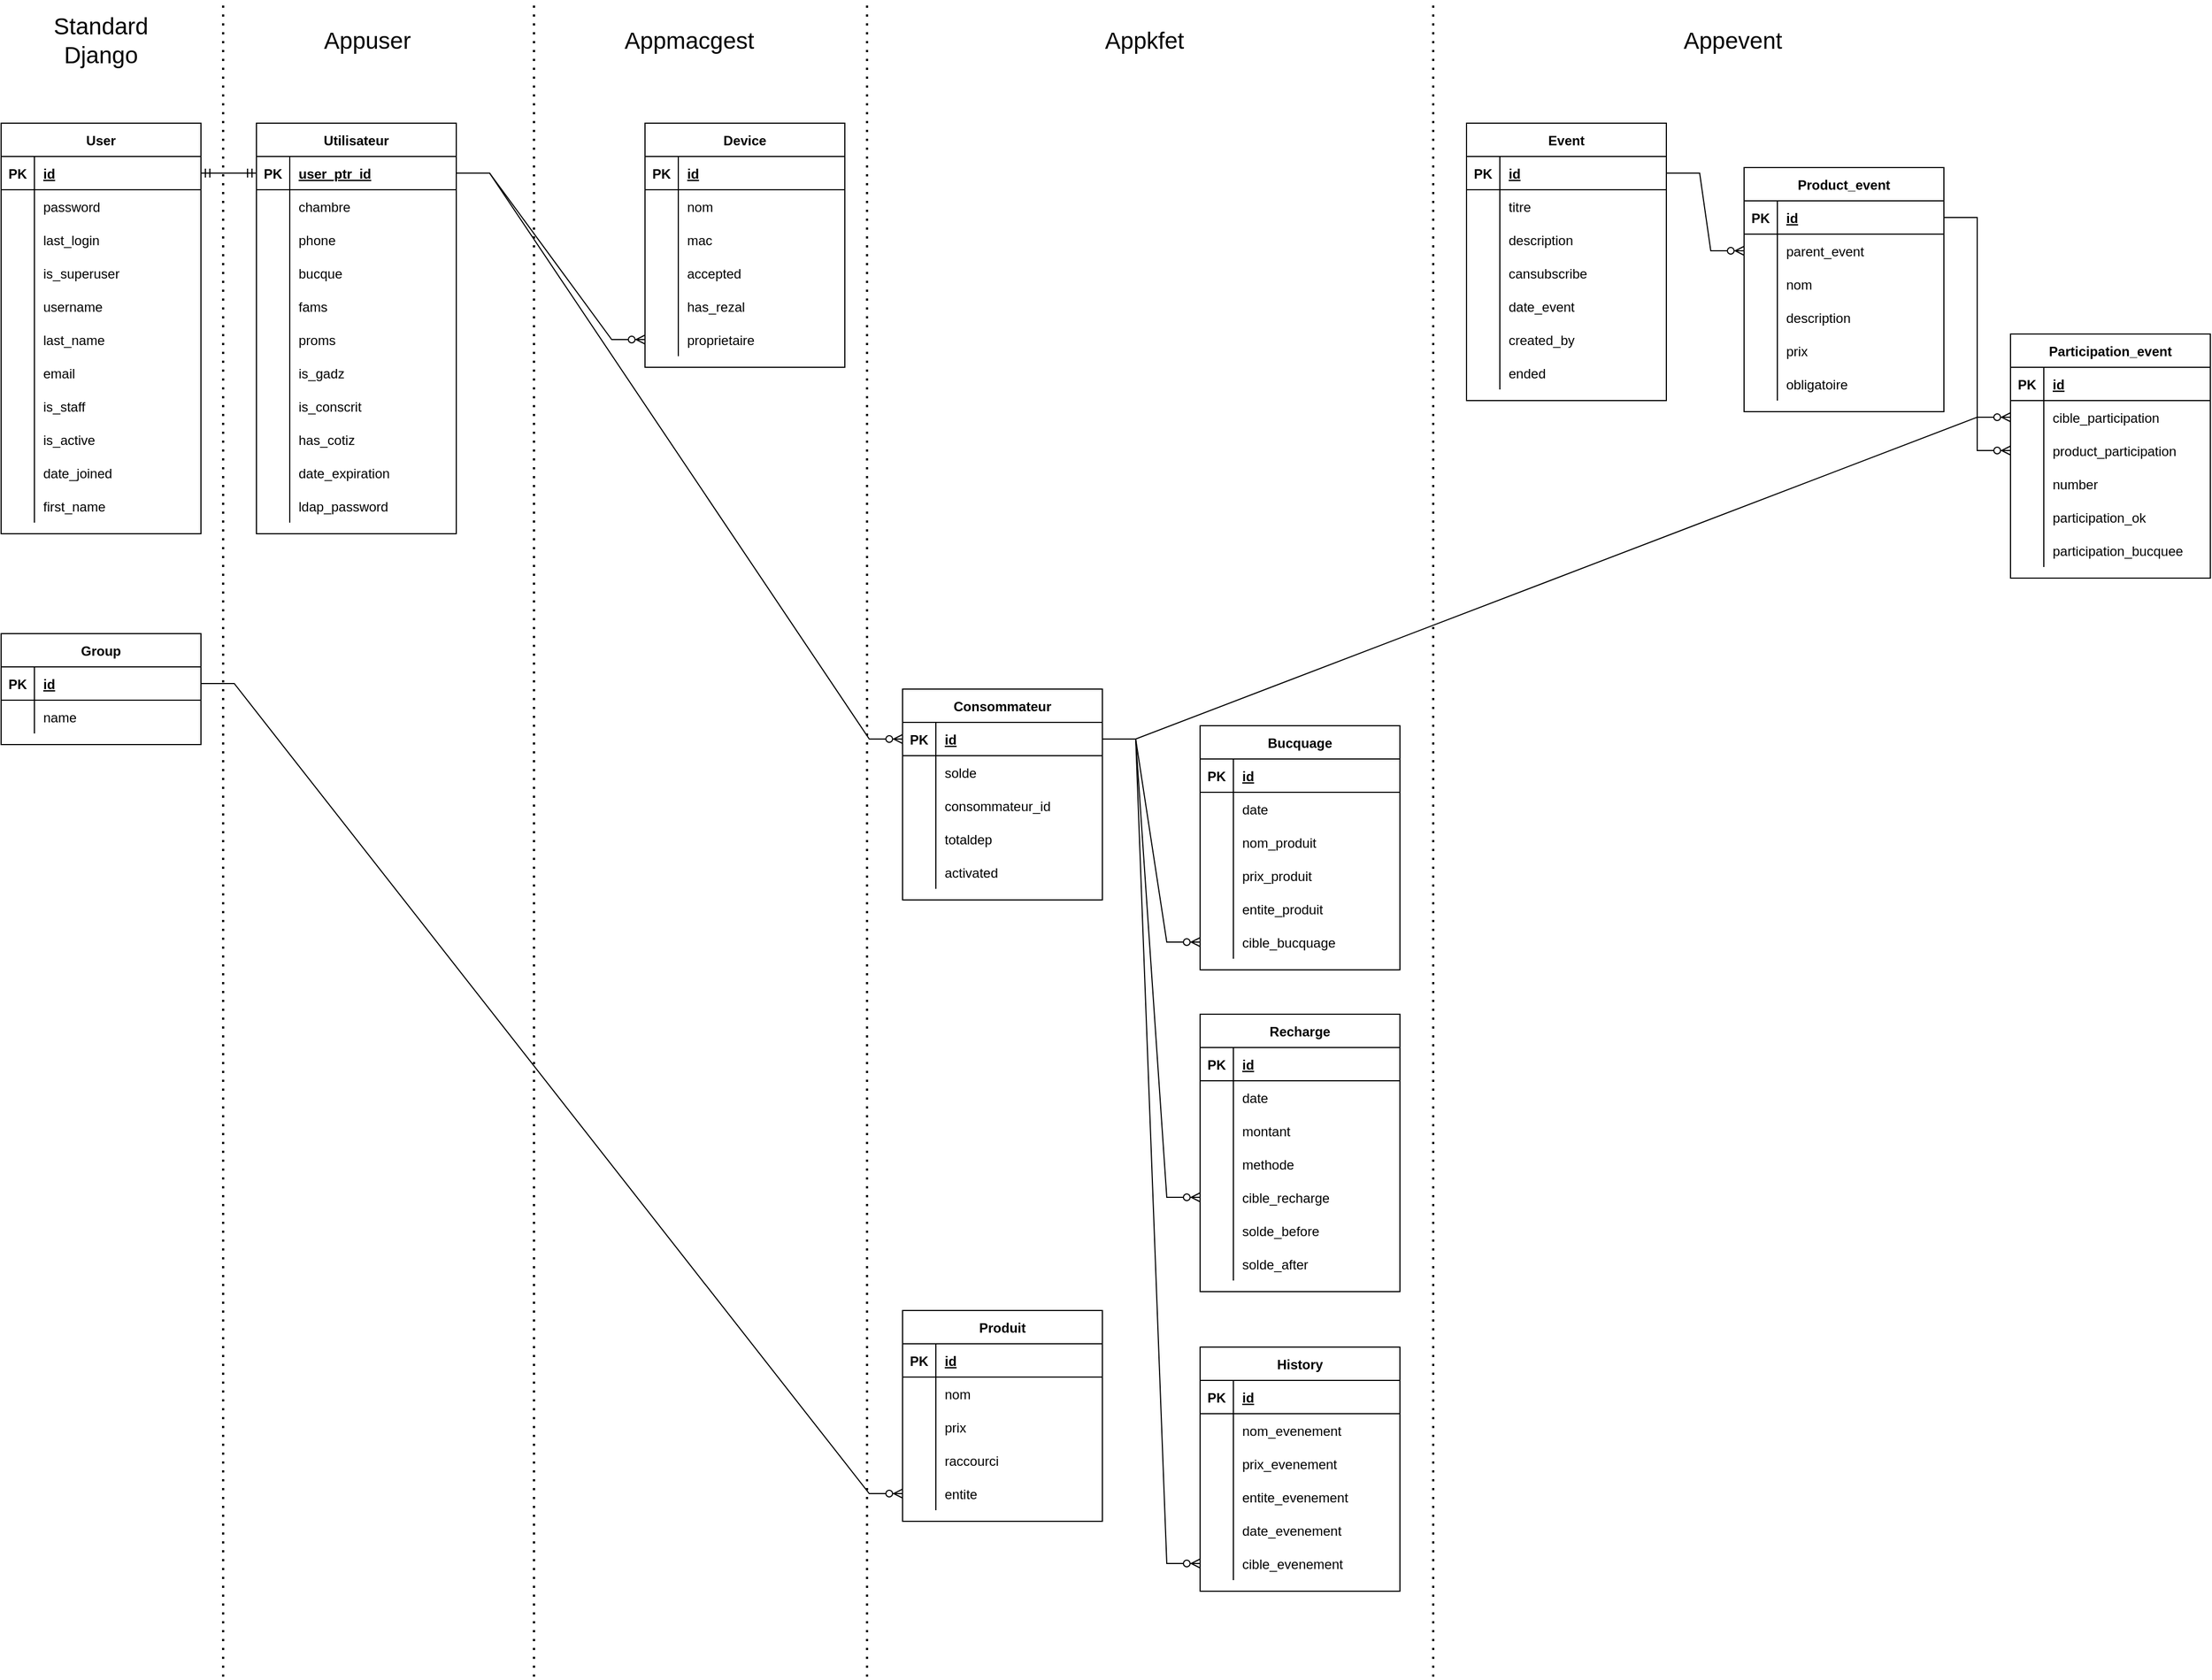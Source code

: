 <mxfile version="18.1.1" type="device"><diagram id="R2lEEEUBdFMjLlhIrx00" name="Page-1"><mxGraphModel dx="2946" dy="1089" grid="1" gridSize="10" guides="1" tooltips="1" connect="1" arrows="1" fold="1" page="1" pageScale="1" pageWidth="850" pageHeight="1100" math="0" shadow="0" extFonts="Permanent Marker^https://fonts.googleapis.com/css?family=Permanent+Marker"><root><mxCell id="0"/><mxCell id="1" parent="0"/><mxCell id="jb9gdqwQ1MwQVM0jJ6TK-1" value="Utilisateur" style="shape=table;startSize=30;container=1;collapsible=1;childLayout=tableLayout;fixedRows=1;rowLines=0;fontStyle=1;align=center;resizeLast=1;" vertex="1" parent="1"><mxGeometry x="270" y="120" width="180" height="370" as="geometry"/></mxCell><mxCell id="jb9gdqwQ1MwQVM0jJ6TK-2" value="" style="shape=tableRow;horizontal=0;startSize=0;swimlaneHead=0;swimlaneBody=0;fillColor=none;collapsible=0;dropTarget=0;points=[[0,0.5],[1,0.5]];portConstraint=eastwest;top=0;left=0;right=0;bottom=1;" vertex="1" parent="jb9gdqwQ1MwQVM0jJ6TK-1"><mxGeometry y="30" width="180" height="30" as="geometry"/></mxCell><mxCell id="jb9gdqwQ1MwQVM0jJ6TK-3" value="PK" style="shape=partialRectangle;connectable=0;fillColor=none;top=0;left=0;bottom=0;right=0;fontStyle=1;overflow=hidden;" vertex="1" parent="jb9gdqwQ1MwQVM0jJ6TK-2"><mxGeometry width="30" height="30" as="geometry"><mxRectangle width="30" height="30" as="alternateBounds"/></mxGeometry></mxCell><mxCell id="jb9gdqwQ1MwQVM0jJ6TK-4" value="user_ptr_id" style="shape=partialRectangle;connectable=0;fillColor=none;top=0;left=0;bottom=0;right=0;align=left;spacingLeft=6;fontStyle=5;overflow=hidden;" vertex="1" parent="jb9gdqwQ1MwQVM0jJ6TK-2"><mxGeometry x="30" width="150" height="30" as="geometry"><mxRectangle width="150" height="30" as="alternateBounds"/></mxGeometry></mxCell><mxCell id="jb9gdqwQ1MwQVM0jJ6TK-5" value="" style="shape=tableRow;horizontal=0;startSize=0;swimlaneHead=0;swimlaneBody=0;fillColor=none;collapsible=0;dropTarget=0;points=[[0,0.5],[1,0.5]];portConstraint=eastwest;top=0;left=0;right=0;bottom=0;" vertex="1" parent="jb9gdqwQ1MwQVM0jJ6TK-1"><mxGeometry y="60" width="180" height="30" as="geometry"/></mxCell><mxCell id="jb9gdqwQ1MwQVM0jJ6TK-6" value="" style="shape=partialRectangle;connectable=0;fillColor=none;top=0;left=0;bottom=0;right=0;editable=1;overflow=hidden;" vertex="1" parent="jb9gdqwQ1MwQVM0jJ6TK-5"><mxGeometry width="30" height="30" as="geometry"><mxRectangle width="30" height="30" as="alternateBounds"/></mxGeometry></mxCell><mxCell id="jb9gdqwQ1MwQVM0jJ6TK-7" value="chambre" style="shape=partialRectangle;connectable=0;fillColor=none;top=0;left=0;bottom=0;right=0;align=left;spacingLeft=6;overflow=hidden;" vertex="1" parent="jb9gdqwQ1MwQVM0jJ6TK-5"><mxGeometry x="30" width="150" height="30" as="geometry"><mxRectangle width="150" height="30" as="alternateBounds"/></mxGeometry></mxCell><mxCell id="jb9gdqwQ1MwQVM0jJ6TK-8" value="" style="shape=tableRow;horizontal=0;startSize=0;swimlaneHead=0;swimlaneBody=0;fillColor=none;collapsible=0;dropTarget=0;points=[[0,0.5],[1,0.5]];portConstraint=eastwest;top=0;left=0;right=0;bottom=0;" vertex="1" parent="jb9gdqwQ1MwQVM0jJ6TK-1"><mxGeometry y="90" width="180" height="30" as="geometry"/></mxCell><mxCell id="jb9gdqwQ1MwQVM0jJ6TK-9" value="" style="shape=partialRectangle;connectable=0;fillColor=none;top=0;left=0;bottom=0;right=0;editable=1;overflow=hidden;" vertex="1" parent="jb9gdqwQ1MwQVM0jJ6TK-8"><mxGeometry width="30" height="30" as="geometry"><mxRectangle width="30" height="30" as="alternateBounds"/></mxGeometry></mxCell><mxCell id="jb9gdqwQ1MwQVM0jJ6TK-10" value="phone" style="shape=partialRectangle;connectable=0;fillColor=none;top=0;left=0;bottom=0;right=0;align=left;spacingLeft=6;overflow=hidden;" vertex="1" parent="jb9gdqwQ1MwQVM0jJ6TK-8"><mxGeometry x="30" width="150" height="30" as="geometry"><mxRectangle width="150" height="30" as="alternateBounds"/></mxGeometry></mxCell><mxCell id="jb9gdqwQ1MwQVM0jJ6TK-11" value="" style="shape=tableRow;horizontal=0;startSize=0;swimlaneHead=0;swimlaneBody=0;fillColor=none;collapsible=0;dropTarget=0;points=[[0,0.5],[1,0.5]];portConstraint=eastwest;top=0;left=0;right=0;bottom=0;" vertex="1" parent="jb9gdqwQ1MwQVM0jJ6TK-1"><mxGeometry y="120" width="180" height="30" as="geometry"/></mxCell><mxCell id="jb9gdqwQ1MwQVM0jJ6TK-12" value="" style="shape=partialRectangle;connectable=0;fillColor=none;top=0;left=0;bottom=0;right=0;editable=1;overflow=hidden;" vertex="1" parent="jb9gdqwQ1MwQVM0jJ6TK-11"><mxGeometry width="30" height="30" as="geometry"><mxRectangle width="30" height="30" as="alternateBounds"/></mxGeometry></mxCell><mxCell id="jb9gdqwQ1MwQVM0jJ6TK-13" value="bucque" style="shape=partialRectangle;connectable=0;fillColor=none;top=0;left=0;bottom=0;right=0;align=left;spacingLeft=6;overflow=hidden;" vertex="1" parent="jb9gdqwQ1MwQVM0jJ6TK-11"><mxGeometry x="30" width="150" height="30" as="geometry"><mxRectangle width="150" height="30" as="alternateBounds"/></mxGeometry></mxCell><mxCell id="jb9gdqwQ1MwQVM0jJ6TK-16" value="" style="shape=tableRow;horizontal=0;startSize=0;swimlaneHead=0;swimlaneBody=0;fillColor=none;collapsible=0;dropTarget=0;points=[[0,0.5],[1,0.5]];portConstraint=eastwest;top=0;left=0;right=0;bottom=0;" vertex="1" parent="jb9gdqwQ1MwQVM0jJ6TK-1"><mxGeometry y="150" width="180" height="30" as="geometry"/></mxCell><mxCell id="jb9gdqwQ1MwQVM0jJ6TK-17" value="" style="shape=partialRectangle;connectable=0;fillColor=none;top=0;left=0;bottom=0;right=0;editable=1;overflow=hidden;" vertex="1" parent="jb9gdqwQ1MwQVM0jJ6TK-16"><mxGeometry width="30" height="30" as="geometry"><mxRectangle width="30" height="30" as="alternateBounds"/></mxGeometry></mxCell><mxCell id="jb9gdqwQ1MwQVM0jJ6TK-18" value="fams" style="shape=partialRectangle;connectable=0;fillColor=none;top=0;left=0;bottom=0;right=0;align=left;spacingLeft=6;overflow=hidden;" vertex="1" parent="jb9gdqwQ1MwQVM0jJ6TK-16"><mxGeometry x="30" width="150" height="30" as="geometry"><mxRectangle width="150" height="30" as="alternateBounds"/></mxGeometry></mxCell><mxCell id="jb9gdqwQ1MwQVM0jJ6TK-34" value="" style="shape=tableRow;horizontal=0;startSize=0;swimlaneHead=0;swimlaneBody=0;fillColor=none;collapsible=0;dropTarget=0;points=[[0,0.5],[1,0.5]];portConstraint=eastwest;top=0;left=0;right=0;bottom=0;" vertex="1" parent="jb9gdqwQ1MwQVM0jJ6TK-1"><mxGeometry y="180" width="180" height="30" as="geometry"/></mxCell><mxCell id="jb9gdqwQ1MwQVM0jJ6TK-35" value="" style="shape=partialRectangle;connectable=0;fillColor=none;top=0;left=0;bottom=0;right=0;editable=1;overflow=hidden;" vertex="1" parent="jb9gdqwQ1MwQVM0jJ6TK-34"><mxGeometry width="30" height="30" as="geometry"><mxRectangle width="30" height="30" as="alternateBounds"/></mxGeometry></mxCell><mxCell id="jb9gdqwQ1MwQVM0jJ6TK-36" value="proms" style="shape=partialRectangle;connectable=0;fillColor=none;top=0;left=0;bottom=0;right=0;align=left;spacingLeft=6;overflow=hidden;" vertex="1" parent="jb9gdqwQ1MwQVM0jJ6TK-34"><mxGeometry x="30" width="150" height="30" as="geometry"><mxRectangle width="150" height="30" as="alternateBounds"/></mxGeometry></mxCell><mxCell id="jb9gdqwQ1MwQVM0jJ6TK-37" value="" style="shape=tableRow;horizontal=0;startSize=0;swimlaneHead=0;swimlaneBody=0;fillColor=none;collapsible=0;dropTarget=0;points=[[0,0.5],[1,0.5]];portConstraint=eastwest;top=0;left=0;right=0;bottom=0;" vertex="1" parent="jb9gdqwQ1MwQVM0jJ6TK-1"><mxGeometry y="210" width="180" height="30" as="geometry"/></mxCell><mxCell id="jb9gdqwQ1MwQVM0jJ6TK-38" value="" style="shape=partialRectangle;connectable=0;fillColor=none;top=0;left=0;bottom=0;right=0;editable=1;overflow=hidden;" vertex="1" parent="jb9gdqwQ1MwQVM0jJ6TK-37"><mxGeometry width="30" height="30" as="geometry"><mxRectangle width="30" height="30" as="alternateBounds"/></mxGeometry></mxCell><mxCell id="jb9gdqwQ1MwQVM0jJ6TK-39" value="is_gadz" style="shape=partialRectangle;connectable=0;fillColor=none;top=0;left=0;bottom=0;right=0;align=left;spacingLeft=6;overflow=hidden;" vertex="1" parent="jb9gdqwQ1MwQVM0jJ6TK-37"><mxGeometry x="30" width="150" height="30" as="geometry"><mxRectangle width="150" height="30" as="alternateBounds"/></mxGeometry></mxCell><mxCell id="jb9gdqwQ1MwQVM0jJ6TK-40" value="" style="shape=tableRow;horizontal=0;startSize=0;swimlaneHead=0;swimlaneBody=0;fillColor=none;collapsible=0;dropTarget=0;points=[[0,0.5],[1,0.5]];portConstraint=eastwest;top=0;left=0;right=0;bottom=0;" vertex="1" parent="jb9gdqwQ1MwQVM0jJ6TK-1"><mxGeometry y="240" width="180" height="30" as="geometry"/></mxCell><mxCell id="jb9gdqwQ1MwQVM0jJ6TK-41" value="" style="shape=partialRectangle;connectable=0;fillColor=none;top=0;left=0;bottom=0;right=0;editable=1;overflow=hidden;" vertex="1" parent="jb9gdqwQ1MwQVM0jJ6TK-40"><mxGeometry width="30" height="30" as="geometry"><mxRectangle width="30" height="30" as="alternateBounds"/></mxGeometry></mxCell><mxCell id="jb9gdqwQ1MwQVM0jJ6TK-42" value="is_conscrit" style="shape=partialRectangle;connectable=0;fillColor=none;top=0;left=0;bottom=0;right=0;align=left;spacingLeft=6;overflow=hidden;" vertex="1" parent="jb9gdqwQ1MwQVM0jJ6TK-40"><mxGeometry x="30" width="150" height="30" as="geometry"><mxRectangle width="150" height="30" as="alternateBounds"/></mxGeometry></mxCell><mxCell id="jb9gdqwQ1MwQVM0jJ6TK-43" value="" style="shape=tableRow;horizontal=0;startSize=0;swimlaneHead=0;swimlaneBody=0;fillColor=none;collapsible=0;dropTarget=0;points=[[0,0.5],[1,0.5]];portConstraint=eastwest;top=0;left=0;right=0;bottom=0;" vertex="1" parent="jb9gdqwQ1MwQVM0jJ6TK-1"><mxGeometry y="270" width="180" height="30" as="geometry"/></mxCell><mxCell id="jb9gdqwQ1MwQVM0jJ6TK-44" value="" style="shape=partialRectangle;connectable=0;fillColor=none;top=0;left=0;bottom=0;right=0;editable=1;overflow=hidden;" vertex="1" parent="jb9gdqwQ1MwQVM0jJ6TK-43"><mxGeometry width="30" height="30" as="geometry"><mxRectangle width="30" height="30" as="alternateBounds"/></mxGeometry></mxCell><mxCell id="jb9gdqwQ1MwQVM0jJ6TK-45" value="has_cotiz" style="shape=partialRectangle;connectable=0;fillColor=none;top=0;left=0;bottom=0;right=0;align=left;spacingLeft=6;overflow=hidden;" vertex="1" parent="jb9gdqwQ1MwQVM0jJ6TK-43"><mxGeometry x="30" width="150" height="30" as="geometry"><mxRectangle width="150" height="30" as="alternateBounds"/></mxGeometry></mxCell><mxCell id="jb9gdqwQ1MwQVM0jJ6TK-46" value="" style="shape=tableRow;horizontal=0;startSize=0;swimlaneHead=0;swimlaneBody=0;fillColor=none;collapsible=0;dropTarget=0;points=[[0,0.5],[1,0.5]];portConstraint=eastwest;top=0;left=0;right=0;bottom=0;" vertex="1" parent="jb9gdqwQ1MwQVM0jJ6TK-1"><mxGeometry y="300" width="180" height="30" as="geometry"/></mxCell><mxCell id="jb9gdqwQ1MwQVM0jJ6TK-47" value="" style="shape=partialRectangle;connectable=0;fillColor=none;top=0;left=0;bottom=0;right=0;editable=1;overflow=hidden;" vertex="1" parent="jb9gdqwQ1MwQVM0jJ6TK-46"><mxGeometry width="30" height="30" as="geometry"><mxRectangle width="30" height="30" as="alternateBounds"/></mxGeometry></mxCell><mxCell id="jb9gdqwQ1MwQVM0jJ6TK-48" value="date_expiration" style="shape=partialRectangle;connectable=0;fillColor=none;top=0;left=0;bottom=0;right=0;align=left;spacingLeft=6;overflow=hidden;" vertex="1" parent="jb9gdqwQ1MwQVM0jJ6TK-46"><mxGeometry x="30" width="150" height="30" as="geometry"><mxRectangle width="150" height="30" as="alternateBounds"/></mxGeometry></mxCell><mxCell id="jb9gdqwQ1MwQVM0jJ6TK-49" value="" style="shape=tableRow;horizontal=0;startSize=0;swimlaneHead=0;swimlaneBody=0;fillColor=none;collapsible=0;dropTarget=0;points=[[0,0.5],[1,0.5]];portConstraint=eastwest;top=0;left=0;right=0;bottom=0;" vertex="1" parent="jb9gdqwQ1MwQVM0jJ6TK-1"><mxGeometry y="330" width="180" height="30" as="geometry"/></mxCell><mxCell id="jb9gdqwQ1MwQVM0jJ6TK-50" value="" style="shape=partialRectangle;connectable=0;fillColor=none;top=0;left=0;bottom=0;right=0;editable=1;overflow=hidden;" vertex="1" parent="jb9gdqwQ1MwQVM0jJ6TK-49"><mxGeometry width="30" height="30" as="geometry"><mxRectangle width="30" height="30" as="alternateBounds"/></mxGeometry></mxCell><mxCell id="jb9gdqwQ1MwQVM0jJ6TK-51" value="ldap_password" style="shape=partialRectangle;connectable=0;fillColor=none;top=0;left=0;bottom=0;right=0;align=left;spacingLeft=6;overflow=hidden;" vertex="1" parent="jb9gdqwQ1MwQVM0jJ6TK-49"><mxGeometry x="30" width="150" height="30" as="geometry"><mxRectangle width="150" height="30" as="alternateBounds"/></mxGeometry></mxCell><mxCell id="jb9gdqwQ1MwQVM0jJ6TK-52" value="User" style="shape=table;startSize=30;container=1;collapsible=1;childLayout=tableLayout;fixedRows=1;rowLines=0;fontStyle=1;align=center;resizeLast=1;" vertex="1" parent="1"><mxGeometry x="40" y="120" width="180" height="370" as="geometry"/></mxCell><mxCell id="jb9gdqwQ1MwQVM0jJ6TK-53" value="" style="shape=tableRow;horizontal=0;startSize=0;swimlaneHead=0;swimlaneBody=0;fillColor=none;collapsible=0;dropTarget=0;points=[[0,0.5],[1,0.5]];portConstraint=eastwest;top=0;left=0;right=0;bottom=1;" vertex="1" parent="jb9gdqwQ1MwQVM0jJ6TK-52"><mxGeometry y="30" width="180" height="30" as="geometry"/></mxCell><mxCell id="jb9gdqwQ1MwQVM0jJ6TK-54" value="PK" style="shape=partialRectangle;connectable=0;fillColor=none;top=0;left=0;bottom=0;right=0;fontStyle=1;overflow=hidden;" vertex="1" parent="jb9gdqwQ1MwQVM0jJ6TK-53"><mxGeometry width="30" height="30" as="geometry"><mxRectangle width="30" height="30" as="alternateBounds"/></mxGeometry></mxCell><mxCell id="jb9gdqwQ1MwQVM0jJ6TK-55" value="id" style="shape=partialRectangle;connectable=0;fillColor=none;top=0;left=0;bottom=0;right=0;align=left;spacingLeft=6;fontStyle=5;overflow=hidden;" vertex="1" parent="jb9gdqwQ1MwQVM0jJ6TK-53"><mxGeometry x="30" width="150" height="30" as="geometry"><mxRectangle width="150" height="30" as="alternateBounds"/></mxGeometry></mxCell><mxCell id="jb9gdqwQ1MwQVM0jJ6TK-56" value="" style="shape=tableRow;horizontal=0;startSize=0;swimlaneHead=0;swimlaneBody=0;fillColor=none;collapsible=0;dropTarget=0;points=[[0,0.5],[1,0.5]];portConstraint=eastwest;top=0;left=0;right=0;bottom=0;" vertex="1" parent="jb9gdqwQ1MwQVM0jJ6TK-52"><mxGeometry y="60" width="180" height="30" as="geometry"/></mxCell><mxCell id="jb9gdqwQ1MwQVM0jJ6TK-57" value="" style="shape=partialRectangle;connectable=0;fillColor=none;top=0;left=0;bottom=0;right=0;editable=1;overflow=hidden;" vertex="1" parent="jb9gdqwQ1MwQVM0jJ6TK-56"><mxGeometry width="30" height="30" as="geometry"><mxRectangle width="30" height="30" as="alternateBounds"/></mxGeometry></mxCell><mxCell id="jb9gdqwQ1MwQVM0jJ6TK-58" value="password" style="shape=partialRectangle;connectable=0;fillColor=none;top=0;left=0;bottom=0;right=0;align=left;spacingLeft=6;overflow=hidden;" vertex="1" parent="jb9gdqwQ1MwQVM0jJ6TK-56"><mxGeometry x="30" width="150" height="30" as="geometry"><mxRectangle width="150" height="30" as="alternateBounds"/></mxGeometry></mxCell><mxCell id="jb9gdqwQ1MwQVM0jJ6TK-59" value="" style="shape=tableRow;horizontal=0;startSize=0;swimlaneHead=0;swimlaneBody=0;fillColor=none;collapsible=0;dropTarget=0;points=[[0,0.5],[1,0.5]];portConstraint=eastwest;top=0;left=0;right=0;bottom=0;" vertex="1" parent="jb9gdqwQ1MwQVM0jJ6TK-52"><mxGeometry y="90" width="180" height="30" as="geometry"/></mxCell><mxCell id="jb9gdqwQ1MwQVM0jJ6TK-60" value="" style="shape=partialRectangle;connectable=0;fillColor=none;top=0;left=0;bottom=0;right=0;editable=1;overflow=hidden;" vertex="1" parent="jb9gdqwQ1MwQVM0jJ6TK-59"><mxGeometry width="30" height="30" as="geometry"><mxRectangle width="30" height="30" as="alternateBounds"/></mxGeometry></mxCell><mxCell id="jb9gdqwQ1MwQVM0jJ6TK-61" value="last_login" style="shape=partialRectangle;connectable=0;fillColor=none;top=0;left=0;bottom=0;right=0;align=left;spacingLeft=6;overflow=hidden;" vertex="1" parent="jb9gdqwQ1MwQVM0jJ6TK-59"><mxGeometry x="30" width="150" height="30" as="geometry"><mxRectangle width="150" height="30" as="alternateBounds"/></mxGeometry></mxCell><mxCell id="jb9gdqwQ1MwQVM0jJ6TK-62" value="" style="shape=tableRow;horizontal=0;startSize=0;swimlaneHead=0;swimlaneBody=0;fillColor=none;collapsible=0;dropTarget=0;points=[[0,0.5],[1,0.5]];portConstraint=eastwest;top=0;left=0;right=0;bottom=0;" vertex="1" parent="jb9gdqwQ1MwQVM0jJ6TK-52"><mxGeometry y="120" width="180" height="30" as="geometry"/></mxCell><mxCell id="jb9gdqwQ1MwQVM0jJ6TK-63" value="" style="shape=partialRectangle;connectable=0;fillColor=none;top=0;left=0;bottom=0;right=0;editable=1;overflow=hidden;" vertex="1" parent="jb9gdqwQ1MwQVM0jJ6TK-62"><mxGeometry width="30" height="30" as="geometry"><mxRectangle width="30" height="30" as="alternateBounds"/></mxGeometry></mxCell><mxCell id="jb9gdqwQ1MwQVM0jJ6TK-64" value="is_superuser" style="shape=partialRectangle;connectable=0;fillColor=none;top=0;left=0;bottom=0;right=0;align=left;spacingLeft=6;overflow=hidden;" vertex="1" parent="jb9gdqwQ1MwQVM0jJ6TK-62"><mxGeometry x="30" width="150" height="30" as="geometry"><mxRectangle width="150" height="30" as="alternateBounds"/></mxGeometry></mxCell><mxCell id="jb9gdqwQ1MwQVM0jJ6TK-65" value="" style="shape=tableRow;horizontal=0;startSize=0;swimlaneHead=0;swimlaneBody=0;fillColor=none;collapsible=0;dropTarget=0;points=[[0,0.5],[1,0.5]];portConstraint=eastwest;top=0;left=0;right=0;bottom=0;" vertex="1" parent="jb9gdqwQ1MwQVM0jJ6TK-52"><mxGeometry y="150" width="180" height="30" as="geometry"/></mxCell><mxCell id="jb9gdqwQ1MwQVM0jJ6TK-66" value="" style="shape=partialRectangle;connectable=0;fillColor=none;top=0;left=0;bottom=0;right=0;editable=1;overflow=hidden;" vertex="1" parent="jb9gdqwQ1MwQVM0jJ6TK-65"><mxGeometry width="30" height="30" as="geometry"><mxRectangle width="30" height="30" as="alternateBounds"/></mxGeometry></mxCell><mxCell id="jb9gdqwQ1MwQVM0jJ6TK-67" value="username" style="shape=partialRectangle;connectable=0;fillColor=none;top=0;left=0;bottom=0;right=0;align=left;spacingLeft=6;overflow=hidden;" vertex="1" parent="jb9gdqwQ1MwQVM0jJ6TK-65"><mxGeometry x="30" width="150" height="30" as="geometry"><mxRectangle width="150" height="30" as="alternateBounds"/></mxGeometry></mxCell><mxCell id="jb9gdqwQ1MwQVM0jJ6TK-68" value="" style="shape=tableRow;horizontal=0;startSize=0;swimlaneHead=0;swimlaneBody=0;fillColor=none;collapsible=0;dropTarget=0;points=[[0,0.5],[1,0.5]];portConstraint=eastwest;top=0;left=0;right=0;bottom=0;" vertex="1" parent="jb9gdqwQ1MwQVM0jJ6TK-52"><mxGeometry y="180" width="180" height="30" as="geometry"/></mxCell><mxCell id="jb9gdqwQ1MwQVM0jJ6TK-69" value="" style="shape=partialRectangle;connectable=0;fillColor=none;top=0;left=0;bottom=0;right=0;editable=1;overflow=hidden;" vertex="1" parent="jb9gdqwQ1MwQVM0jJ6TK-68"><mxGeometry width="30" height="30" as="geometry"><mxRectangle width="30" height="30" as="alternateBounds"/></mxGeometry></mxCell><mxCell id="jb9gdqwQ1MwQVM0jJ6TK-70" value="last_name" style="shape=partialRectangle;connectable=0;fillColor=none;top=0;left=0;bottom=0;right=0;align=left;spacingLeft=6;overflow=hidden;" vertex="1" parent="jb9gdqwQ1MwQVM0jJ6TK-68"><mxGeometry x="30" width="150" height="30" as="geometry"><mxRectangle width="150" height="30" as="alternateBounds"/></mxGeometry></mxCell><mxCell id="jb9gdqwQ1MwQVM0jJ6TK-71" value="" style="shape=tableRow;horizontal=0;startSize=0;swimlaneHead=0;swimlaneBody=0;fillColor=none;collapsible=0;dropTarget=0;points=[[0,0.5],[1,0.5]];portConstraint=eastwest;top=0;left=0;right=0;bottom=0;" vertex="1" parent="jb9gdqwQ1MwQVM0jJ6TK-52"><mxGeometry y="210" width="180" height="30" as="geometry"/></mxCell><mxCell id="jb9gdqwQ1MwQVM0jJ6TK-72" value="" style="shape=partialRectangle;connectable=0;fillColor=none;top=0;left=0;bottom=0;right=0;editable=1;overflow=hidden;" vertex="1" parent="jb9gdqwQ1MwQVM0jJ6TK-71"><mxGeometry width="30" height="30" as="geometry"><mxRectangle width="30" height="30" as="alternateBounds"/></mxGeometry></mxCell><mxCell id="jb9gdqwQ1MwQVM0jJ6TK-73" value="email" style="shape=partialRectangle;connectable=0;fillColor=none;top=0;left=0;bottom=0;right=0;align=left;spacingLeft=6;overflow=hidden;" vertex="1" parent="jb9gdqwQ1MwQVM0jJ6TK-71"><mxGeometry x="30" width="150" height="30" as="geometry"><mxRectangle width="150" height="30" as="alternateBounds"/></mxGeometry></mxCell><mxCell id="jb9gdqwQ1MwQVM0jJ6TK-74" value="" style="shape=tableRow;horizontal=0;startSize=0;swimlaneHead=0;swimlaneBody=0;fillColor=none;collapsible=0;dropTarget=0;points=[[0,0.5],[1,0.5]];portConstraint=eastwest;top=0;left=0;right=0;bottom=0;" vertex="1" parent="jb9gdqwQ1MwQVM0jJ6TK-52"><mxGeometry y="240" width="180" height="30" as="geometry"/></mxCell><mxCell id="jb9gdqwQ1MwQVM0jJ6TK-75" value="" style="shape=partialRectangle;connectable=0;fillColor=none;top=0;left=0;bottom=0;right=0;editable=1;overflow=hidden;" vertex="1" parent="jb9gdqwQ1MwQVM0jJ6TK-74"><mxGeometry width="30" height="30" as="geometry"><mxRectangle width="30" height="30" as="alternateBounds"/></mxGeometry></mxCell><mxCell id="jb9gdqwQ1MwQVM0jJ6TK-76" value="is_staff" style="shape=partialRectangle;connectable=0;fillColor=none;top=0;left=0;bottom=0;right=0;align=left;spacingLeft=6;overflow=hidden;" vertex="1" parent="jb9gdqwQ1MwQVM0jJ6TK-74"><mxGeometry x="30" width="150" height="30" as="geometry"><mxRectangle width="150" height="30" as="alternateBounds"/></mxGeometry></mxCell><mxCell id="jb9gdqwQ1MwQVM0jJ6TK-77" value="" style="shape=tableRow;horizontal=0;startSize=0;swimlaneHead=0;swimlaneBody=0;fillColor=none;collapsible=0;dropTarget=0;points=[[0,0.5],[1,0.5]];portConstraint=eastwest;top=0;left=0;right=0;bottom=0;" vertex="1" parent="jb9gdqwQ1MwQVM0jJ6TK-52"><mxGeometry y="270" width="180" height="30" as="geometry"/></mxCell><mxCell id="jb9gdqwQ1MwQVM0jJ6TK-78" value="" style="shape=partialRectangle;connectable=0;fillColor=none;top=0;left=0;bottom=0;right=0;editable=1;overflow=hidden;" vertex="1" parent="jb9gdqwQ1MwQVM0jJ6TK-77"><mxGeometry width="30" height="30" as="geometry"><mxRectangle width="30" height="30" as="alternateBounds"/></mxGeometry></mxCell><mxCell id="jb9gdqwQ1MwQVM0jJ6TK-79" value="is_active" style="shape=partialRectangle;connectable=0;fillColor=none;top=0;left=0;bottom=0;right=0;align=left;spacingLeft=6;overflow=hidden;" vertex="1" parent="jb9gdqwQ1MwQVM0jJ6TK-77"><mxGeometry x="30" width="150" height="30" as="geometry"><mxRectangle width="150" height="30" as="alternateBounds"/></mxGeometry></mxCell><mxCell id="jb9gdqwQ1MwQVM0jJ6TK-80" value="" style="shape=tableRow;horizontal=0;startSize=0;swimlaneHead=0;swimlaneBody=0;fillColor=none;collapsible=0;dropTarget=0;points=[[0,0.5],[1,0.5]];portConstraint=eastwest;top=0;left=0;right=0;bottom=0;" vertex="1" parent="jb9gdqwQ1MwQVM0jJ6TK-52"><mxGeometry y="300" width="180" height="30" as="geometry"/></mxCell><mxCell id="jb9gdqwQ1MwQVM0jJ6TK-81" value="" style="shape=partialRectangle;connectable=0;fillColor=none;top=0;left=0;bottom=0;right=0;editable=1;overflow=hidden;" vertex="1" parent="jb9gdqwQ1MwQVM0jJ6TK-80"><mxGeometry width="30" height="30" as="geometry"><mxRectangle width="30" height="30" as="alternateBounds"/></mxGeometry></mxCell><mxCell id="jb9gdqwQ1MwQVM0jJ6TK-82" value="date_joined" style="shape=partialRectangle;connectable=0;fillColor=none;top=0;left=0;bottom=0;right=0;align=left;spacingLeft=6;overflow=hidden;" vertex="1" parent="jb9gdqwQ1MwQVM0jJ6TK-80"><mxGeometry x="30" width="150" height="30" as="geometry"><mxRectangle width="150" height="30" as="alternateBounds"/></mxGeometry></mxCell><mxCell id="jb9gdqwQ1MwQVM0jJ6TK-83" value="" style="shape=tableRow;horizontal=0;startSize=0;swimlaneHead=0;swimlaneBody=0;fillColor=none;collapsible=0;dropTarget=0;points=[[0,0.5],[1,0.5]];portConstraint=eastwest;top=0;left=0;right=0;bottom=0;" vertex="1" parent="jb9gdqwQ1MwQVM0jJ6TK-52"><mxGeometry y="330" width="180" height="30" as="geometry"/></mxCell><mxCell id="jb9gdqwQ1MwQVM0jJ6TK-84" value="" style="shape=partialRectangle;connectable=0;fillColor=none;top=0;left=0;bottom=0;right=0;editable=1;overflow=hidden;" vertex="1" parent="jb9gdqwQ1MwQVM0jJ6TK-83"><mxGeometry width="30" height="30" as="geometry"><mxRectangle width="30" height="30" as="alternateBounds"/></mxGeometry></mxCell><mxCell id="jb9gdqwQ1MwQVM0jJ6TK-85" value="first_name" style="shape=partialRectangle;connectable=0;fillColor=none;top=0;left=0;bottom=0;right=0;align=left;spacingLeft=6;overflow=hidden;" vertex="1" parent="jb9gdqwQ1MwQVM0jJ6TK-83"><mxGeometry x="30" width="150" height="30" as="geometry"><mxRectangle width="150" height="30" as="alternateBounds"/></mxGeometry></mxCell><mxCell id="jb9gdqwQ1MwQVM0jJ6TK-86" value="" style="edgeStyle=entityRelationEdgeStyle;fontSize=12;html=1;endArrow=ERmandOne;startArrow=ERmandOne;rounded=0;entryX=0;entryY=0.5;entryDx=0;entryDy=0;" edge="1" parent="1" source="jb9gdqwQ1MwQVM0jJ6TK-53" target="jb9gdqwQ1MwQVM0jJ6TK-2"><mxGeometry width="100" height="100" relative="1" as="geometry"><mxPoint x="320" y="610" as="sourcePoint"/><mxPoint x="420" y="510" as="targetPoint"/></mxGeometry></mxCell><mxCell id="jb9gdqwQ1MwQVM0jJ6TK-87" value="Device" style="shape=table;startSize=30;container=1;collapsible=1;childLayout=tableLayout;fixedRows=1;rowLines=0;fontStyle=1;align=center;resizeLast=1;" vertex="1" parent="1"><mxGeometry x="620" y="120" width="180" height="220" as="geometry"/></mxCell><mxCell id="jb9gdqwQ1MwQVM0jJ6TK-88" value="" style="shape=tableRow;horizontal=0;startSize=0;swimlaneHead=0;swimlaneBody=0;fillColor=none;collapsible=0;dropTarget=0;points=[[0,0.5],[1,0.5]];portConstraint=eastwest;top=0;left=0;right=0;bottom=1;" vertex="1" parent="jb9gdqwQ1MwQVM0jJ6TK-87"><mxGeometry y="30" width="180" height="30" as="geometry"/></mxCell><mxCell id="jb9gdqwQ1MwQVM0jJ6TK-89" value="PK" style="shape=partialRectangle;connectable=0;fillColor=none;top=0;left=0;bottom=0;right=0;fontStyle=1;overflow=hidden;" vertex="1" parent="jb9gdqwQ1MwQVM0jJ6TK-88"><mxGeometry width="30" height="30" as="geometry"><mxRectangle width="30" height="30" as="alternateBounds"/></mxGeometry></mxCell><mxCell id="jb9gdqwQ1MwQVM0jJ6TK-90" value="id" style="shape=partialRectangle;connectable=0;fillColor=none;top=0;left=0;bottom=0;right=0;align=left;spacingLeft=6;fontStyle=5;overflow=hidden;" vertex="1" parent="jb9gdqwQ1MwQVM0jJ6TK-88"><mxGeometry x="30" width="150" height="30" as="geometry"><mxRectangle width="150" height="30" as="alternateBounds"/></mxGeometry></mxCell><mxCell id="jb9gdqwQ1MwQVM0jJ6TK-91" value="" style="shape=tableRow;horizontal=0;startSize=0;swimlaneHead=0;swimlaneBody=0;fillColor=none;collapsible=0;dropTarget=0;points=[[0,0.5],[1,0.5]];portConstraint=eastwest;top=0;left=0;right=0;bottom=0;" vertex="1" parent="jb9gdqwQ1MwQVM0jJ6TK-87"><mxGeometry y="60" width="180" height="30" as="geometry"/></mxCell><mxCell id="jb9gdqwQ1MwQVM0jJ6TK-92" value="" style="shape=partialRectangle;connectable=0;fillColor=none;top=0;left=0;bottom=0;right=0;editable=1;overflow=hidden;" vertex="1" parent="jb9gdqwQ1MwQVM0jJ6TK-91"><mxGeometry width="30" height="30" as="geometry"><mxRectangle width="30" height="30" as="alternateBounds"/></mxGeometry></mxCell><mxCell id="jb9gdqwQ1MwQVM0jJ6TK-93" value="nom" style="shape=partialRectangle;connectable=0;fillColor=none;top=0;left=0;bottom=0;right=0;align=left;spacingLeft=6;overflow=hidden;" vertex="1" parent="jb9gdqwQ1MwQVM0jJ6TK-91"><mxGeometry x="30" width="150" height="30" as="geometry"><mxRectangle width="150" height="30" as="alternateBounds"/></mxGeometry></mxCell><mxCell id="jb9gdqwQ1MwQVM0jJ6TK-94" value="" style="shape=tableRow;horizontal=0;startSize=0;swimlaneHead=0;swimlaneBody=0;fillColor=none;collapsible=0;dropTarget=0;points=[[0,0.5],[1,0.5]];portConstraint=eastwest;top=0;left=0;right=0;bottom=0;" vertex="1" parent="jb9gdqwQ1MwQVM0jJ6TK-87"><mxGeometry y="90" width="180" height="30" as="geometry"/></mxCell><mxCell id="jb9gdqwQ1MwQVM0jJ6TK-95" value="" style="shape=partialRectangle;connectable=0;fillColor=none;top=0;left=0;bottom=0;right=0;editable=1;overflow=hidden;" vertex="1" parent="jb9gdqwQ1MwQVM0jJ6TK-94"><mxGeometry width="30" height="30" as="geometry"><mxRectangle width="30" height="30" as="alternateBounds"/></mxGeometry></mxCell><mxCell id="jb9gdqwQ1MwQVM0jJ6TK-96" value="mac" style="shape=partialRectangle;connectable=0;fillColor=none;top=0;left=0;bottom=0;right=0;align=left;spacingLeft=6;overflow=hidden;" vertex="1" parent="jb9gdqwQ1MwQVM0jJ6TK-94"><mxGeometry x="30" width="150" height="30" as="geometry"><mxRectangle width="150" height="30" as="alternateBounds"/></mxGeometry></mxCell><mxCell id="jb9gdqwQ1MwQVM0jJ6TK-97" value="" style="shape=tableRow;horizontal=0;startSize=0;swimlaneHead=0;swimlaneBody=0;fillColor=none;collapsible=0;dropTarget=0;points=[[0,0.5],[1,0.5]];portConstraint=eastwest;top=0;left=0;right=0;bottom=0;" vertex="1" parent="jb9gdqwQ1MwQVM0jJ6TK-87"><mxGeometry y="120" width="180" height="30" as="geometry"/></mxCell><mxCell id="jb9gdqwQ1MwQVM0jJ6TK-98" value="" style="shape=partialRectangle;connectable=0;fillColor=none;top=0;left=0;bottom=0;right=0;editable=1;overflow=hidden;" vertex="1" parent="jb9gdqwQ1MwQVM0jJ6TK-97"><mxGeometry width="30" height="30" as="geometry"><mxRectangle width="30" height="30" as="alternateBounds"/></mxGeometry></mxCell><mxCell id="jb9gdqwQ1MwQVM0jJ6TK-99" value="accepted" style="shape=partialRectangle;connectable=0;fillColor=none;top=0;left=0;bottom=0;right=0;align=left;spacingLeft=6;overflow=hidden;" vertex="1" parent="jb9gdqwQ1MwQVM0jJ6TK-97"><mxGeometry x="30" width="150" height="30" as="geometry"><mxRectangle width="150" height="30" as="alternateBounds"/></mxGeometry></mxCell><mxCell id="jb9gdqwQ1MwQVM0jJ6TK-100" value="" style="shape=tableRow;horizontal=0;startSize=0;swimlaneHead=0;swimlaneBody=0;fillColor=none;collapsible=0;dropTarget=0;points=[[0,0.5],[1,0.5]];portConstraint=eastwest;top=0;left=0;right=0;bottom=0;" vertex="1" parent="jb9gdqwQ1MwQVM0jJ6TK-87"><mxGeometry y="150" width="180" height="30" as="geometry"/></mxCell><mxCell id="jb9gdqwQ1MwQVM0jJ6TK-101" value="" style="shape=partialRectangle;connectable=0;fillColor=none;top=0;left=0;bottom=0;right=0;editable=1;overflow=hidden;" vertex="1" parent="jb9gdqwQ1MwQVM0jJ6TK-100"><mxGeometry width="30" height="30" as="geometry"><mxRectangle width="30" height="30" as="alternateBounds"/></mxGeometry></mxCell><mxCell id="jb9gdqwQ1MwQVM0jJ6TK-102" value="has_rezal" style="shape=partialRectangle;connectable=0;fillColor=none;top=0;left=0;bottom=0;right=0;align=left;spacingLeft=6;overflow=hidden;" vertex="1" parent="jb9gdqwQ1MwQVM0jJ6TK-100"><mxGeometry x="30" width="150" height="30" as="geometry"><mxRectangle width="150" height="30" as="alternateBounds"/></mxGeometry></mxCell><mxCell id="jb9gdqwQ1MwQVM0jJ6TK-103" value="" style="shape=tableRow;horizontal=0;startSize=0;swimlaneHead=0;swimlaneBody=0;fillColor=none;collapsible=0;dropTarget=0;points=[[0,0.5],[1,0.5]];portConstraint=eastwest;top=0;left=0;right=0;bottom=0;" vertex="1" parent="jb9gdqwQ1MwQVM0jJ6TK-87"><mxGeometry y="180" width="180" height="30" as="geometry"/></mxCell><mxCell id="jb9gdqwQ1MwQVM0jJ6TK-104" value="" style="shape=partialRectangle;connectable=0;fillColor=none;top=0;left=0;bottom=0;right=0;editable=1;overflow=hidden;" vertex="1" parent="jb9gdqwQ1MwQVM0jJ6TK-103"><mxGeometry width="30" height="30" as="geometry"><mxRectangle width="30" height="30" as="alternateBounds"/></mxGeometry></mxCell><mxCell id="jb9gdqwQ1MwQVM0jJ6TK-105" value="proprietaire" style="shape=partialRectangle;connectable=0;fillColor=none;top=0;left=0;bottom=0;right=0;align=left;spacingLeft=6;overflow=hidden;" vertex="1" parent="jb9gdqwQ1MwQVM0jJ6TK-103"><mxGeometry x="30" width="150" height="30" as="geometry"><mxRectangle width="150" height="30" as="alternateBounds"/></mxGeometry></mxCell><mxCell id="jb9gdqwQ1MwQVM0jJ6TK-121" value="" style="edgeStyle=entityRelationEdgeStyle;fontSize=12;html=1;endArrow=ERzeroToMany;endFill=1;rounded=0;exitX=1;exitY=0.5;exitDx=0;exitDy=0;entryX=0;entryY=0.5;entryDx=0;entryDy=0;" edge="1" parent="1" source="jb9gdqwQ1MwQVM0jJ6TK-2" target="jb9gdqwQ1MwQVM0jJ6TK-103"><mxGeometry width="100" height="100" relative="1" as="geometry"><mxPoint x="550" y="530" as="sourcePoint"/><mxPoint x="650" y="430" as="targetPoint"/></mxGeometry></mxCell><mxCell id="jb9gdqwQ1MwQVM0jJ6TK-122" value="Consommateur" style="shape=table;startSize=30;container=1;collapsible=1;childLayout=tableLayout;fixedRows=1;rowLines=0;fontStyle=1;align=center;resizeLast=1;" vertex="1" parent="1"><mxGeometry x="852" y="630" width="180" height="190" as="geometry"/></mxCell><mxCell id="jb9gdqwQ1MwQVM0jJ6TK-123" value="" style="shape=tableRow;horizontal=0;startSize=0;swimlaneHead=0;swimlaneBody=0;fillColor=none;collapsible=0;dropTarget=0;points=[[0,0.5],[1,0.5]];portConstraint=eastwest;top=0;left=0;right=0;bottom=1;" vertex="1" parent="jb9gdqwQ1MwQVM0jJ6TK-122"><mxGeometry y="30" width="180" height="30" as="geometry"/></mxCell><mxCell id="jb9gdqwQ1MwQVM0jJ6TK-124" value="PK" style="shape=partialRectangle;connectable=0;fillColor=none;top=0;left=0;bottom=0;right=0;fontStyle=1;overflow=hidden;" vertex="1" parent="jb9gdqwQ1MwQVM0jJ6TK-123"><mxGeometry width="30" height="30" as="geometry"><mxRectangle width="30" height="30" as="alternateBounds"/></mxGeometry></mxCell><mxCell id="jb9gdqwQ1MwQVM0jJ6TK-125" value="id" style="shape=partialRectangle;connectable=0;fillColor=none;top=0;left=0;bottom=0;right=0;align=left;spacingLeft=6;fontStyle=5;overflow=hidden;" vertex="1" parent="jb9gdqwQ1MwQVM0jJ6TK-123"><mxGeometry x="30" width="150" height="30" as="geometry"><mxRectangle width="150" height="30" as="alternateBounds"/></mxGeometry></mxCell><mxCell id="jb9gdqwQ1MwQVM0jJ6TK-126" value="" style="shape=tableRow;horizontal=0;startSize=0;swimlaneHead=0;swimlaneBody=0;fillColor=none;collapsible=0;dropTarget=0;points=[[0,0.5],[1,0.5]];portConstraint=eastwest;top=0;left=0;right=0;bottom=0;" vertex="1" parent="jb9gdqwQ1MwQVM0jJ6TK-122"><mxGeometry y="60" width="180" height="30" as="geometry"/></mxCell><mxCell id="jb9gdqwQ1MwQVM0jJ6TK-127" value="" style="shape=partialRectangle;connectable=0;fillColor=none;top=0;left=0;bottom=0;right=0;editable=1;overflow=hidden;" vertex="1" parent="jb9gdqwQ1MwQVM0jJ6TK-126"><mxGeometry width="30" height="30" as="geometry"><mxRectangle width="30" height="30" as="alternateBounds"/></mxGeometry></mxCell><mxCell id="jb9gdqwQ1MwQVM0jJ6TK-128" value="solde" style="shape=partialRectangle;connectable=0;fillColor=none;top=0;left=0;bottom=0;right=0;align=left;spacingLeft=6;overflow=hidden;" vertex="1" parent="jb9gdqwQ1MwQVM0jJ6TK-126"><mxGeometry x="30" width="150" height="30" as="geometry"><mxRectangle width="150" height="30" as="alternateBounds"/></mxGeometry></mxCell><mxCell id="jb9gdqwQ1MwQVM0jJ6TK-129" value="" style="shape=tableRow;horizontal=0;startSize=0;swimlaneHead=0;swimlaneBody=0;fillColor=none;collapsible=0;dropTarget=0;points=[[0,0.5],[1,0.5]];portConstraint=eastwest;top=0;left=0;right=0;bottom=0;" vertex="1" parent="jb9gdqwQ1MwQVM0jJ6TK-122"><mxGeometry y="90" width="180" height="30" as="geometry"/></mxCell><mxCell id="jb9gdqwQ1MwQVM0jJ6TK-130" value="" style="shape=partialRectangle;connectable=0;fillColor=none;top=0;left=0;bottom=0;right=0;editable=1;overflow=hidden;" vertex="1" parent="jb9gdqwQ1MwQVM0jJ6TK-129"><mxGeometry width="30" height="30" as="geometry"><mxRectangle width="30" height="30" as="alternateBounds"/></mxGeometry></mxCell><mxCell id="jb9gdqwQ1MwQVM0jJ6TK-131" value="consommateur_id" style="shape=partialRectangle;connectable=0;fillColor=none;top=0;left=0;bottom=0;right=0;align=left;spacingLeft=6;overflow=hidden;" vertex="1" parent="jb9gdqwQ1MwQVM0jJ6TK-129"><mxGeometry x="30" width="150" height="30" as="geometry"><mxRectangle width="150" height="30" as="alternateBounds"/></mxGeometry></mxCell><mxCell id="jb9gdqwQ1MwQVM0jJ6TK-132" value="" style="shape=tableRow;horizontal=0;startSize=0;swimlaneHead=0;swimlaneBody=0;fillColor=none;collapsible=0;dropTarget=0;points=[[0,0.5],[1,0.5]];portConstraint=eastwest;top=0;left=0;right=0;bottom=0;" vertex="1" parent="jb9gdqwQ1MwQVM0jJ6TK-122"><mxGeometry y="120" width="180" height="30" as="geometry"/></mxCell><mxCell id="jb9gdqwQ1MwQVM0jJ6TK-133" value="" style="shape=partialRectangle;connectable=0;fillColor=none;top=0;left=0;bottom=0;right=0;editable=1;overflow=hidden;" vertex="1" parent="jb9gdqwQ1MwQVM0jJ6TK-132"><mxGeometry width="30" height="30" as="geometry"><mxRectangle width="30" height="30" as="alternateBounds"/></mxGeometry></mxCell><mxCell id="jb9gdqwQ1MwQVM0jJ6TK-134" value="totaldep" style="shape=partialRectangle;connectable=0;fillColor=none;top=0;left=0;bottom=0;right=0;align=left;spacingLeft=6;overflow=hidden;" vertex="1" parent="jb9gdqwQ1MwQVM0jJ6TK-132"><mxGeometry x="30" width="150" height="30" as="geometry"><mxRectangle width="150" height="30" as="alternateBounds"/></mxGeometry></mxCell><mxCell id="jb9gdqwQ1MwQVM0jJ6TK-135" value="" style="shape=tableRow;horizontal=0;startSize=0;swimlaneHead=0;swimlaneBody=0;fillColor=none;collapsible=0;dropTarget=0;points=[[0,0.5],[1,0.5]];portConstraint=eastwest;top=0;left=0;right=0;bottom=0;" vertex="1" parent="jb9gdqwQ1MwQVM0jJ6TK-122"><mxGeometry y="150" width="180" height="30" as="geometry"/></mxCell><mxCell id="jb9gdqwQ1MwQVM0jJ6TK-136" value="" style="shape=partialRectangle;connectable=0;fillColor=none;top=0;left=0;bottom=0;right=0;editable=1;overflow=hidden;" vertex="1" parent="jb9gdqwQ1MwQVM0jJ6TK-135"><mxGeometry width="30" height="30" as="geometry"><mxRectangle width="30" height="30" as="alternateBounds"/></mxGeometry></mxCell><mxCell id="jb9gdqwQ1MwQVM0jJ6TK-137" value="activated" style="shape=partialRectangle;connectable=0;fillColor=none;top=0;left=0;bottom=0;right=0;align=left;spacingLeft=6;overflow=hidden;" vertex="1" parent="jb9gdqwQ1MwQVM0jJ6TK-135"><mxGeometry x="30" width="150" height="30" as="geometry"><mxRectangle width="150" height="30" as="alternateBounds"/></mxGeometry></mxCell><mxCell id="jb9gdqwQ1MwQVM0jJ6TK-141" value="" style="edgeStyle=entityRelationEdgeStyle;fontSize=12;html=1;endArrow=ERzeroToMany;endFill=1;rounded=0;exitX=1;exitY=0.5;exitDx=0;exitDy=0;entryX=0;entryY=0.5;entryDx=0;entryDy=0;" edge="1" parent="1" source="jb9gdqwQ1MwQVM0jJ6TK-2" target="jb9gdqwQ1MwQVM0jJ6TK-123"><mxGeometry width="100" height="100" relative="1" as="geometry"><mxPoint x="450" y="670" as="sourcePoint"/><mxPoint x="550" y="570" as="targetPoint"/></mxGeometry></mxCell><mxCell id="jb9gdqwQ1MwQVM0jJ6TK-142" value="Bucquage" style="shape=table;startSize=30;container=1;collapsible=1;childLayout=tableLayout;fixedRows=1;rowLines=0;fontStyle=1;align=center;resizeLast=1;" vertex="1" parent="1"><mxGeometry x="1120" y="663" width="180" height="220" as="geometry"/></mxCell><mxCell id="jb9gdqwQ1MwQVM0jJ6TK-143" value="" style="shape=tableRow;horizontal=0;startSize=0;swimlaneHead=0;swimlaneBody=0;fillColor=none;collapsible=0;dropTarget=0;points=[[0,0.5],[1,0.5]];portConstraint=eastwest;top=0;left=0;right=0;bottom=1;" vertex="1" parent="jb9gdqwQ1MwQVM0jJ6TK-142"><mxGeometry y="30" width="180" height="30" as="geometry"/></mxCell><mxCell id="jb9gdqwQ1MwQVM0jJ6TK-144" value="PK" style="shape=partialRectangle;connectable=0;fillColor=none;top=0;left=0;bottom=0;right=0;fontStyle=1;overflow=hidden;" vertex="1" parent="jb9gdqwQ1MwQVM0jJ6TK-143"><mxGeometry width="30" height="30" as="geometry"><mxRectangle width="30" height="30" as="alternateBounds"/></mxGeometry></mxCell><mxCell id="jb9gdqwQ1MwQVM0jJ6TK-145" value="id" style="shape=partialRectangle;connectable=0;fillColor=none;top=0;left=0;bottom=0;right=0;align=left;spacingLeft=6;fontStyle=5;overflow=hidden;" vertex="1" parent="jb9gdqwQ1MwQVM0jJ6TK-143"><mxGeometry x="30" width="150" height="30" as="geometry"><mxRectangle width="150" height="30" as="alternateBounds"/></mxGeometry></mxCell><mxCell id="jb9gdqwQ1MwQVM0jJ6TK-146" value="" style="shape=tableRow;horizontal=0;startSize=0;swimlaneHead=0;swimlaneBody=0;fillColor=none;collapsible=0;dropTarget=0;points=[[0,0.5],[1,0.5]];portConstraint=eastwest;top=0;left=0;right=0;bottom=0;" vertex="1" parent="jb9gdqwQ1MwQVM0jJ6TK-142"><mxGeometry y="60" width="180" height="30" as="geometry"/></mxCell><mxCell id="jb9gdqwQ1MwQVM0jJ6TK-147" value="" style="shape=partialRectangle;connectable=0;fillColor=none;top=0;left=0;bottom=0;right=0;editable=1;overflow=hidden;" vertex="1" parent="jb9gdqwQ1MwQVM0jJ6TK-146"><mxGeometry width="30" height="30" as="geometry"><mxRectangle width="30" height="30" as="alternateBounds"/></mxGeometry></mxCell><mxCell id="jb9gdqwQ1MwQVM0jJ6TK-148" value="date" style="shape=partialRectangle;connectable=0;fillColor=none;top=0;left=0;bottom=0;right=0;align=left;spacingLeft=6;overflow=hidden;" vertex="1" parent="jb9gdqwQ1MwQVM0jJ6TK-146"><mxGeometry x="30" width="150" height="30" as="geometry"><mxRectangle width="150" height="30" as="alternateBounds"/></mxGeometry></mxCell><mxCell id="jb9gdqwQ1MwQVM0jJ6TK-149" value="" style="shape=tableRow;horizontal=0;startSize=0;swimlaneHead=0;swimlaneBody=0;fillColor=none;collapsible=0;dropTarget=0;points=[[0,0.5],[1,0.5]];portConstraint=eastwest;top=0;left=0;right=0;bottom=0;" vertex="1" parent="jb9gdqwQ1MwQVM0jJ6TK-142"><mxGeometry y="90" width="180" height="30" as="geometry"/></mxCell><mxCell id="jb9gdqwQ1MwQVM0jJ6TK-150" value="" style="shape=partialRectangle;connectable=0;fillColor=none;top=0;left=0;bottom=0;right=0;editable=1;overflow=hidden;" vertex="1" parent="jb9gdqwQ1MwQVM0jJ6TK-149"><mxGeometry width="30" height="30" as="geometry"><mxRectangle width="30" height="30" as="alternateBounds"/></mxGeometry></mxCell><mxCell id="jb9gdqwQ1MwQVM0jJ6TK-151" value="nom_produit" style="shape=partialRectangle;connectable=0;fillColor=none;top=0;left=0;bottom=0;right=0;align=left;spacingLeft=6;overflow=hidden;" vertex="1" parent="jb9gdqwQ1MwQVM0jJ6TK-149"><mxGeometry x="30" width="150" height="30" as="geometry"><mxRectangle width="150" height="30" as="alternateBounds"/></mxGeometry></mxCell><mxCell id="jb9gdqwQ1MwQVM0jJ6TK-152" value="" style="shape=tableRow;horizontal=0;startSize=0;swimlaneHead=0;swimlaneBody=0;fillColor=none;collapsible=0;dropTarget=0;points=[[0,0.5],[1,0.5]];portConstraint=eastwest;top=0;left=0;right=0;bottom=0;" vertex="1" parent="jb9gdqwQ1MwQVM0jJ6TK-142"><mxGeometry y="120" width="180" height="30" as="geometry"/></mxCell><mxCell id="jb9gdqwQ1MwQVM0jJ6TK-153" value="" style="shape=partialRectangle;connectable=0;fillColor=none;top=0;left=0;bottom=0;right=0;editable=1;overflow=hidden;" vertex="1" parent="jb9gdqwQ1MwQVM0jJ6TK-152"><mxGeometry width="30" height="30" as="geometry"><mxRectangle width="30" height="30" as="alternateBounds"/></mxGeometry></mxCell><mxCell id="jb9gdqwQ1MwQVM0jJ6TK-154" value="prix_produit" style="shape=partialRectangle;connectable=0;fillColor=none;top=0;left=0;bottom=0;right=0;align=left;spacingLeft=6;overflow=hidden;" vertex="1" parent="jb9gdqwQ1MwQVM0jJ6TK-152"><mxGeometry x="30" width="150" height="30" as="geometry"><mxRectangle width="150" height="30" as="alternateBounds"/></mxGeometry></mxCell><mxCell id="jb9gdqwQ1MwQVM0jJ6TK-155" value="" style="shape=tableRow;horizontal=0;startSize=0;swimlaneHead=0;swimlaneBody=0;fillColor=none;collapsible=0;dropTarget=0;points=[[0,0.5],[1,0.5]];portConstraint=eastwest;top=0;left=0;right=0;bottom=0;" vertex="1" parent="jb9gdqwQ1MwQVM0jJ6TK-142"><mxGeometry y="150" width="180" height="30" as="geometry"/></mxCell><mxCell id="jb9gdqwQ1MwQVM0jJ6TK-156" value="" style="shape=partialRectangle;connectable=0;fillColor=none;top=0;left=0;bottom=0;right=0;editable=1;overflow=hidden;" vertex="1" parent="jb9gdqwQ1MwQVM0jJ6TK-155"><mxGeometry width="30" height="30" as="geometry"><mxRectangle width="30" height="30" as="alternateBounds"/></mxGeometry></mxCell><mxCell id="jb9gdqwQ1MwQVM0jJ6TK-157" value="entite_produit" style="shape=partialRectangle;connectable=0;fillColor=none;top=0;left=0;bottom=0;right=0;align=left;spacingLeft=6;overflow=hidden;" vertex="1" parent="jb9gdqwQ1MwQVM0jJ6TK-155"><mxGeometry x="30" width="150" height="30" as="geometry"><mxRectangle width="150" height="30" as="alternateBounds"/></mxGeometry></mxCell><mxCell id="jb9gdqwQ1MwQVM0jJ6TK-158" value="" style="shape=tableRow;horizontal=0;startSize=0;swimlaneHead=0;swimlaneBody=0;fillColor=none;collapsible=0;dropTarget=0;points=[[0,0.5],[1,0.5]];portConstraint=eastwest;top=0;left=0;right=0;bottom=0;" vertex="1" parent="jb9gdqwQ1MwQVM0jJ6TK-142"><mxGeometry y="180" width="180" height="30" as="geometry"/></mxCell><mxCell id="jb9gdqwQ1MwQVM0jJ6TK-159" value="" style="shape=partialRectangle;connectable=0;fillColor=none;top=0;left=0;bottom=0;right=0;editable=1;overflow=hidden;" vertex="1" parent="jb9gdqwQ1MwQVM0jJ6TK-158"><mxGeometry width="30" height="30" as="geometry"><mxRectangle width="30" height="30" as="alternateBounds"/></mxGeometry></mxCell><mxCell id="jb9gdqwQ1MwQVM0jJ6TK-160" value="cible_bucquage" style="shape=partialRectangle;connectable=0;fillColor=none;top=0;left=0;bottom=0;right=0;align=left;spacingLeft=6;overflow=hidden;" vertex="1" parent="jb9gdqwQ1MwQVM0jJ6TK-158"><mxGeometry x="30" width="150" height="30" as="geometry"><mxRectangle width="150" height="30" as="alternateBounds"/></mxGeometry></mxCell><mxCell id="jb9gdqwQ1MwQVM0jJ6TK-161" value="" style="edgeStyle=entityRelationEdgeStyle;fontSize=12;html=1;endArrow=ERzeroToMany;endFill=1;rounded=0;exitX=1;exitY=0.5;exitDx=0;exitDy=0;entryX=0;entryY=0.5;entryDx=0;entryDy=0;" edge="1" parent="1" source="jb9gdqwQ1MwQVM0jJ6TK-123" target="jb9gdqwQ1MwQVM0jJ6TK-158"><mxGeometry width="100" height="100" relative="1" as="geometry"><mxPoint x="1130" y="1050" as="sourcePoint"/><mxPoint x="1230" y="950" as="targetPoint"/></mxGeometry></mxCell><mxCell id="jb9gdqwQ1MwQVM0jJ6TK-162" value="Recharge" style="shape=table;startSize=30;container=1;collapsible=1;childLayout=tableLayout;fixedRows=1;rowLines=0;fontStyle=1;align=center;resizeLast=1;" vertex="1" parent="1"><mxGeometry x="1120" y="923" width="180" height="250" as="geometry"/></mxCell><mxCell id="jb9gdqwQ1MwQVM0jJ6TK-163" value="" style="shape=tableRow;horizontal=0;startSize=0;swimlaneHead=0;swimlaneBody=0;fillColor=none;collapsible=0;dropTarget=0;points=[[0,0.5],[1,0.5]];portConstraint=eastwest;top=0;left=0;right=0;bottom=1;" vertex="1" parent="jb9gdqwQ1MwQVM0jJ6TK-162"><mxGeometry y="30" width="180" height="30" as="geometry"/></mxCell><mxCell id="jb9gdqwQ1MwQVM0jJ6TK-164" value="PK" style="shape=partialRectangle;connectable=0;fillColor=none;top=0;left=0;bottom=0;right=0;fontStyle=1;overflow=hidden;" vertex="1" parent="jb9gdqwQ1MwQVM0jJ6TK-163"><mxGeometry width="30" height="30" as="geometry"><mxRectangle width="30" height="30" as="alternateBounds"/></mxGeometry></mxCell><mxCell id="jb9gdqwQ1MwQVM0jJ6TK-165" value="id" style="shape=partialRectangle;connectable=0;fillColor=none;top=0;left=0;bottom=0;right=0;align=left;spacingLeft=6;fontStyle=5;overflow=hidden;" vertex="1" parent="jb9gdqwQ1MwQVM0jJ6TK-163"><mxGeometry x="30" width="150" height="30" as="geometry"><mxRectangle width="150" height="30" as="alternateBounds"/></mxGeometry></mxCell><mxCell id="jb9gdqwQ1MwQVM0jJ6TK-166" value="" style="shape=tableRow;horizontal=0;startSize=0;swimlaneHead=0;swimlaneBody=0;fillColor=none;collapsible=0;dropTarget=0;points=[[0,0.5],[1,0.5]];portConstraint=eastwest;top=0;left=0;right=0;bottom=0;" vertex="1" parent="jb9gdqwQ1MwQVM0jJ6TK-162"><mxGeometry y="60" width="180" height="30" as="geometry"/></mxCell><mxCell id="jb9gdqwQ1MwQVM0jJ6TK-167" value="" style="shape=partialRectangle;connectable=0;fillColor=none;top=0;left=0;bottom=0;right=0;editable=1;overflow=hidden;" vertex="1" parent="jb9gdqwQ1MwQVM0jJ6TK-166"><mxGeometry width="30" height="30" as="geometry"><mxRectangle width="30" height="30" as="alternateBounds"/></mxGeometry></mxCell><mxCell id="jb9gdqwQ1MwQVM0jJ6TK-168" value="date" style="shape=partialRectangle;connectable=0;fillColor=none;top=0;left=0;bottom=0;right=0;align=left;spacingLeft=6;overflow=hidden;" vertex="1" parent="jb9gdqwQ1MwQVM0jJ6TK-166"><mxGeometry x="30" width="150" height="30" as="geometry"><mxRectangle width="150" height="30" as="alternateBounds"/></mxGeometry></mxCell><mxCell id="jb9gdqwQ1MwQVM0jJ6TK-169" value="" style="shape=tableRow;horizontal=0;startSize=0;swimlaneHead=0;swimlaneBody=0;fillColor=none;collapsible=0;dropTarget=0;points=[[0,0.5],[1,0.5]];portConstraint=eastwest;top=0;left=0;right=0;bottom=0;" vertex="1" parent="jb9gdqwQ1MwQVM0jJ6TK-162"><mxGeometry y="90" width="180" height="30" as="geometry"/></mxCell><mxCell id="jb9gdqwQ1MwQVM0jJ6TK-170" value="" style="shape=partialRectangle;connectable=0;fillColor=none;top=0;left=0;bottom=0;right=0;editable=1;overflow=hidden;" vertex="1" parent="jb9gdqwQ1MwQVM0jJ6TK-169"><mxGeometry width="30" height="30" as="geometry"><mxRectangle width="30" height="30" as="alternateBounds"/></mxGeometry></mxCell><mxCell id="jb9gdqwQ1MwQVM0jJ6TK-171" value="montant" style="shape=partialRectangle;connectable=0;fillColor=none;top=0;left=0;bottom=0;right=0;align=left;spacingLeft=6;overflow=hidden;" vertex="1" parent="jb9gdqwQ1MwQVM0jJ6TK-169"><mxGeometry x="30" width="150" height="30" as="geometry"><mxRectangle width="150" height="30" as="alternateBounds"/></mxGeometry></mxCell><mxCell id="jb9gdqwQ1MwQVM0jJ6TK-172" value="" style="shape=tableRow;horizontal=0;startSize=0;swimlaneHead=0;swimlaneBody=0;fillColor=none;collapsible=0;dropTarget=0;points=[[0,0.5],[1,0.5]];portConstraint=eastwest;top=0;left=0;right=0;bottom=0;" vertex="1" parent="jb9gdqwQ1MwQVM0jJ6TK-162"><mxGeometry y="120" width="180" height="30" as="geometry"/></mxCell><mxCell id="jb9gdqwQ1MwQVM0jJ6TK-173" value="" style="shape=partialRectangle;connectable=0;fillColor=none;top=0;left=0;bottom=0;right=0;editable=1;overflow=hidden;" vertex="1" parent="jb9gdqwQ1MwQVM0jJ6TK-172"><mxGeometry width="30" height="30" as="geometry"><mxRectangle width="30" height="30" as="alternateBounds"/></mxGeometry></mxCell><mxCell id="jb9gdqwQ1MwQVM0jJ6TK-174" value="methode" style="shape=partialRectangle;connectable=0;fillColor=none;top=0;left=0;bottom=0;right=0;align=left;spacingLeft=6;overflow=hidden;" vertex="1" parent="jb9gdqwQ1MwQVM0jJ6TK-172"><mxGeometry x="30" width="150" height="30" as="geometry"><mxRectangle width="150" height="30" as="alternateBounds"/></mxGeometry></mxCell><mxCell id="jb9gdqwQ1MwQVM0jJ6TK-209" value="" style="shape=tableRow;horizontal=0;startSize=0;swimlaneHead=0;swimlaneBody=0;fillColor=none;collapsible=0;dropTarget=0;points=[[0,0.5],[1,0.5]];portConstraint=eastwest;top=0;left=0;right=0;bottom=0;" vertex="1" parent="jb9gdqwQ1MwQVM0jJ6TK-162"><mxGeometry y="150" width="180" height="30" as="geometry"/></mxCell><mxCell id="jb9gdqwQ1MwQVM0jJ6TK-210" value="" style="shape=partialRectangle;connectable=0;fillColor=none;top=0;left=0;bottom=0;right=0;editable=1;overflow=hidden;" vertex="1" parent="jb9gdqwQ1MwQVM0jJ6TK-209"><mxGeometry width="30" height="30" as="geometry"><mxRectangle width="30" height="30" as="alternateBounds"/></mxGeometry></mxCell><mxCell id="jb9gdqwQ1MwQVM0jJ6TK-211" value="cible_recharge" style="shape=partialRectangle;connectable=0;fillColor=none;top=0;left=0;bottom=0;right=0;align=left;spacingLeft=6;overflow=hidden;" vertex="1" parent="jb9gdqwQ1MwQVM0jJ6TK-209"><mxGeometry x="30" width="150" height="30" as="geometry"><mxRectangle width="150" height="30" as="alternateBounds"/></mxGeometry></mxCell><mxCell id="jb9gdqwQ1MwQVM0jJ6TK-175" value="" style="shape=tableRow;horizontal=0;startSize=0;swimlaneHead=0;swimlaneBody=0;fillColor=none;collapsible=0;dropTarget=0;points=[[0,0.5],[1,0.5]];portConstraint=eastwest;top=0;left=0;right=0;bottom=0;" vertex="1" parent="jb9gdqwQ1MwQVM0jJ6TK-162"><mxGeometry y="180" width="180" height="30" as="geometry"/></mxCell><mxCell id="jb9gdqwQ1MwQVM0jJ6TK-176" value="" style="shape=partialRectangle;connectable=0;fillColor=none;top=0;left=0;bottom=0;right=0;editable=1;overflow=hidden;" vertex="1" parent="jb9gdqwQ1MwQVM0jJ6TK-175"><mxGeometry width="30" height="30" as="geometry"><mxRectangle width="30" height="30" as="alternateBounds"/></mxGeometry></mxCell><mxCell id="jb9gdqwQ1MwQVM0jJ6TK-177" value="solde_before" style="shape=partialRectangle;connectable=0;fillColor=none;top=0;left=0;bottom=0;right=0;align=left;spacingLeft=6;overflow=hidden;" vertex="1" parent="jb9gdqwQ1MwQVM0jJ6TK-175"><mxGeometry x="30" width="150" height="30" as="geometry"><mxRectangle width="150" height="30" as="alternateBounds"/></mxGeometry></mxCell><mxCell id="jb9gdqwQ1MwQVM0jJ6TK-178" value="" style="shape=tableRow;horizontal=0;startSize=0;swimlaneHead=0;swimlaneBody=0;fillColor=none;collapsible=0;dropTarget=0;points=[[0,0.5],[1,0.5]];portConstraint=eastwest;top=0;left=0;right=0;bottom=0;" vertex="1" parent="jb9gdqwQ1MwQVM0jJ6TK-162"><mxGeometry y="210" width="180" height="30" as="geometry"/></mxCell><mxCell id="jb9gdqwQ1MwQVM0jJ6TK-179" value="" style="shape=partialRectangle;connectable=0;fillColor=none;top=0;left=0;bottom=0;right=0;editable=1;overflow=hidden;" vertex="1" parent="jb9gdqwQ1MwQVM0jJ6TK-178"><mxGeometry width="30" height="30" as="geometry"><mxRectangle width="30" height="30" as="alternateBounds"/></mxGeometry></mxCell><mxCell id="jb9gdqwQ1MwQVM0jJ6TK-180" value="solde_after" style="shape=partialRectangle;connectable=0;fillColor=none;top=0;left=0;bottom=0;right=0;align=left;spacingLeft=6;overflow=hidden;" vertex="1" parent="jb9gdqwQ1MwQVM0jJ6TK-178"><mxGeometry x="30" width="150" height="30" as="geometry"><mxRectangle width="150" height="30" as="alternateBounds"/></mxGeometry></mxCell><mxCell id="jb9gdqwQ1MwQVM0jJ6TK-181" value="" style="shape=tableRow;horizontal=0;startSize=0;swimlaneHead=0;swimlaneBody=0;fillColor=none;collapsible=0;dropTarget=0;points=[[0,0.5],[1,0.5]];portConstraint=eastwest;top=0;left=0;right=0;bottom=0;" vertex="1" parent="1"><mxGeometry x="1120" y="1133" width="180" height="30" as="geometry"/></mxCell><mxCell id="jb9gdqwQ1MwQVM0jJ6TK-182" value="" style="shape=partialRectangle;connectable=0;fillColor=none;top=0;left=0;bottom=0;right=0;editable=1;overflow=hidden;" vertex="1" parent="jb9gdqwQ1MwQVM0jJ6TK-181"><mxGeometry width="30" height="30" as="geometry"><mxRectangle width="30" height="30" as="alternateBounds"/></mxGeometry></mxCell><mxCell id="jb9gdqwQ1MwQVM0jJ6TK-184" value="" style="shape=tableRow;horizontal=0;startSize=0;swimlaneHead=0;swimlaneBody=0;fillColor=none;collapsible=0;dropTarget=0;points=[[0,0.5],[1,0.5]];portConstraint=eastwest;top=0;left=0;right=0;bottom=0;" vertex="1" parent="1"><mxGeometry x="1120" y="1123" width="180" height="30" as="geometry"/></mxCell><mxCell id="jb9gdqwQ1MwQVM0jJ6TK-185" value="" style="shape=partialRectangle;connectable=0;fillColor=none;top=0;left=0;bottom=0;right=0;editable=1;overflow=hidden;" vertex="1" parent="jb9gdqwQ1MwQVM0jJ6TK-184"><mxGeometry width="30" height="30" as="geometry"><mxRectangle width="30" height="30" as="alternateBounds"/></mxGeometry></mxCell><mxCell id="jb9gdqwQ1MwQVM0jJ6TK-206" value="" style="shape=tableRow;horizontal=0;startSize=0;swimlaneHead=0;swimlaneBody=0;fillColor=none;collapsible=0;dropTarget=0;points=[[0,0.5],[1,0.5]];portConstraint=eastwest;top=0;left=0;right=0;bottom=0;" vertex="1" parent="1"><mxGeometry x="1120" y="1133" width="180" height="30" as="geometry"/></mxCell><mxCell id="jb9gdqwQ1MwQVM0jJ6TK-207" value="" style="shape=partialRectangle;connectable=0;fillColor=none;top=0;left=0;bottom=0;right=0;editable=1;overflow=hidden;" vertex="1" parent="jb9gdqwQ1MwQVM0jJ6TK-206"><mxGeometry width="30" height="30" as="geometry"><mxRectangle width="30" height="30" as="alternateBounds"/></mxGeometry></mxCell><mxCell id="jb9gdqwQ1MwQVM0jJ6TK-212" value="" style="edgeStyle=entityRelationEdgeStyle;fontSize=12;html=1;endArrow=ERzeroToMany;endFill=1;rounded=0;exitX=1;exitY=0.5;exitDx=0;exitDy=0;entryX=0;entryY=0.5;entryDx=0;entryDy=0;" edge="1" parent="1" source="jb9gdqwQ1MwQVM0jJ6TK-123" target="jb9gdqwQ1MwQVM0jJ6TK-209"><mxGeometry width="100" height="100" relative="1" as="geometry"><mxPoint x="940" y="1170" as="sourcePoint"/><mxPoint x="1040" y="1070" as="targetPoint"/></mxGeometry></mxCell><mxCell id="jb9gdqwQ1MwQVM0jJ6TK-213" value="Produit" style="shape=table;startSize=30;container=1;collapsible=1;childLayout=tableLayout;fixedRows=1;rowLines=0;fontStyle=1;align=center;resizeLast=1;" vertex="1" parent="1"><mxGeometry x="852" y="1190" width="180" height="190" as="geometry"/></mxCell><mxCell id="jb9gdqwQ1MwQVM0jJ6TK-214" value="" style="shape=tableRow;horizontal=0;startSize=0;swimlaneHead=0;swimlaneBody=0;fillColor=none;collapsible=0;dropTarget=0;points=[[0,0.5],[1,0.5]];portConstraint=eastwest;top=0;left=0;right=0;bottom=1;" vertex="1" parent="jb9gdqwQ1MwQVM0jJ6TK-213"><mxGeometry y="30" width="180" height="30" as="geometry"/></mxCell><mxCell id="jb9gdqwQ1MwQVM0jJ6TK-215" value="PK" style="shape=partialRectangle;connectable=0;fillColor=none;top=0;left=0;bottom=0;right=0;fontStyle=1;overflow=hidden;" vertex="1" parent="jb9gdqwQ1MwQVM0jJ6TK-214"><mxGeometry width="30" height="30" as="geometry"><mxRectangle width="30" height="30" as="alternateBounds"/></mxGeometry></mxCell><mxCell id="jb9gdqwQ1MwQVM0jJ6TK-216" value="id" style="shape=partialRectangle;connectable=0;fillColor=none;top=0;left=0;bottom=0;right=0;align=left;spacingLeft=6;fontStyle=5;overflow=hidden;" vertex="1" parent="jb9gdqwQ1MwQVM0jJ6TK-214"><mxGeometry x="30" width="150" height="30" as="geometry"><mxRectangle width="150" height="30" as="alternateBounds"/></mxGeometry></mxCell><mxCell id="jb9gdqwQ1MwQVM0jJ6TK-217" value="" style="shape=tableRow;horizontal=0;startSize=0;swimlaneHead=0;swimlaneBody=0;fillColor=none;collapsible=0;dropTarget=0;points=[[0,0.5],[1,0.5]];portConstraint=eastwest;top=0;left=0;right=0;bottom=0;" vertex="1" parent="jb9gdqwQ1MwQVM0jJ6TK-213"><mxGeometry y="60" width="180" height="30" as="geometry"/></mxCell><mxCell id="jb9gdqwQ1MwQVM0jJ6TK-218" value="" style="shape=partialRectangle;connectable=0;fillColor=none;top=0;left=0;bottom=0;right=0;editable=1;overflow=hidden;" vertex="1" parent="jb9gdqwQ1MwQVM0jJ6TK-217"><mxGeometry width="30" height="30" as="geometry"><mxRectangle width="30" height="30" as="alternateBounds"/></mxGeometry></mxCell><mxCell id="jb9gdqwQ1MwQVM0jJ6TK-219" value="nom" style="shape=partialRectangle;connectable=0;fillColor=none;top=0;left=0;bottom=0;right=0;align=left;spacingLeft=6;overflow=hidden;" vertex="1" parent="jb9gdqwQ1MwQVM0jJ6TK-217"><mxGeometry x="30" width="150" height="30" as="geometry"><mxRectangle width="150" height="30" as="alternateBounds"/></mxGeometry></mxCell><mxCell id="jb9gdqwQ1MwQVM0jJ6TK-220" value="" style="shape=tableRow;horizontal=0;startSize=0;swimlaneHead=0;swimlaneBody=0;fillColor=none;collapsible=0;dropTarget=0;points=[[0,0.5],[1,0.5]];portConstraint=eastwest;top=0;left=0;right=0;bottom=0;" vertex="1" parent="jb9gdqwQ1MwQVM0jJ6TK-213"><mxGeometry y="90" width="180" height="30" as="geometry"/></mxCell><mxCell id="jb9gdqwQ1MwQVM0jJ6TK-221" value="" style="shape=partialRectangle;connectable=0;fillColor=none;top=0;left=0;bottom=0;right=0;editable=1;overflow=hidden;" vertex="1" parent="jb9gdqwQ1MwQVM0jJ6TK-220"><mxGeometry width="30" height="30" as="geometry"><mxRectangle width="30" height="30" as="alternateBounds"/></mxGeometry></mxCell><mxCell id="jb9gdqwQ1MwQVM0jJ6TK-222" value="prix" style="shape=partialRectangle;connectable=0;fillColor=none;top=0;left=0;bottom=0;right=0;align=left;spacingLeft=6;overflow=hidden;" vertex="1" parent="jb9gdqwQ1MwQVM0jJ6TK-220"><mxGeometry x="30" width="150" height="30" as="geometry"><mxRectangle width="150" height="30" as="alternateBounds"/></mxGeometry></mxCell><mxCell id="jb9gdqwQ1MwQVM0jJ6TK-223" value="" style="shape=tableRow;horizontal=0;startSize=0;swimlaneHead=0;swimlaneBody=0;fillColor=none;collapsible=0;dropTarget=0;points=[[0,0.5],[1,0.5]];portConstraint=eastwest;top=0;left=0;right=0;bottom=0;" vertex="1" parent="jb9gdqwQ1MwQVM0jJ6TK-213"><mxGeometry y="120" width="180" height="30" as="geometry"/></mxCell><mxCell id="jb9gdqwQ1MwQVM0jJ6TK-224" value="" style="shape=partialRectangle;connectable=0;fillColor=none;top=0;left=0;bottom=0;right=0;editable=1;overflow=hidden;" vertex="1" parent="jb9gdqwQ1MwQVM0jJ6TK-223"><mxGeometry width="30" height="30" as="geometry"><mxRectangle width="30" height="30" as="alternateBounds"/></mxGeometry></mxCell><mxCell id="jb9gdqwQ1MwQVM0jJ6TK-225" value="raccourci" style="shape=partialRectangle;connectable=0;fillColor=none;top=0;left=0;bottom=0;right=0;align=left;spacingLeft=6;overflow=hidden;" vertex="1" parent="jb9gdqwQ1MwQVM0jJ6TK-223"><mxGeometry x="30" width="150" height="30" as="geometry"><mxRectangle width="150" height="30" as="alternateBounds"/></mxGeometry></mxCell><mxCell id="jb9gdqwQ1MwQVM0jJ6TK-226" value="" style="shape=tableRow;horizontal=0;startSize=0;swimlaneHead=0;swimlaneBody=0;fillColor=none;collapsible=0;dropTarget=0;points=[[0,0.5],[1,0.5]];portConstraint=eastwest;top=0;left=0;right=0;bottom=0;" vertex="1" parent="jb9gdqwQ1MwQVM0jJ6TK-213"><mxGeometry y="150" width="180" height="30" as="geometry"/></mxCell><mxCell id="jb9gdqwQ1MwQVM0jJ6TK-227" value="" style="shape=partialRectangle;connectable=0;fillColor=none;top=0;left=0;bottom=0;right=0;editable=1;overflow=hidden;" vertex="1" parent="jb9gdqwQ1MwQVM0jJ6TK-226"><mxGeometry width="30" height="30" as="geometry"><mxRectangle width="30" height="30" as="alternateBounds"/></mxGeometry></mxCell><mxCell id="jb9gdqwQ1MwQVM0jJ6TK-228" value="entite" style="shape=partialRectangle;connectable=0;fillColor=none;top=0;left=0;bottom=0;right=0;align=left;spacingLeft=6;overflow=hidden;" vertex="1" parent="jb9gdqwQ1MwQVM0jJ6TK-226"><mxGeometry x="30" width="150" height="30" as="geometry"><mxRectangle width="150" height="30" as="alternateBounds"/></mxGeometry></mxCell><mxCell id="jb9gdqwQ1MwQVM0jJ6TK-229" value="History" style="shape=table;startSize=30;container=1;collapsible=1;childLayout=tableLayout;fixedRows=1;rowLines=0;fontStyle=1;align=center;resizeLast=1;" vertex="1" parent="1"><mxGeometry x="1120" y="1223" width="180" height="220" as="geometry"/></mxCell><mxCell id="jb9gdqwQ1MwQVM0jJ6TK-230" value="" style="shape=tableRow;horizontal=0;startSize=0;swimlaneHead=0;swimlaneBody=0;fillColor=none;collapsible=0;dropTarget=0;points=[[0,0.5],[1,0.5]];portConstraint=eastwest;top=0;left=0;right=0;bottom=1;" vertex="1" parent="jb9gdqwQ1MwQVM0jJ6TK-229"><mxGeometry y="30" width="180" height="30" as="geometry"/></mxCell><mxCell id="jb9gdqwQ1MwQVM0jJ6TK-231" value="PK" style="shape=partialRectangle;connectable=0;fillColor=none;top=0;left=0;bottom=0;right=0;fontStyle=1;overflow=hidden;" vertex="1" parent="jb9gdqwQ1MwQVM0jJ6TK-230"><mxGeometry width="30" height="30" as="geometry"><mxRectangle width="30" height="30" as="alternateBounds"/></mxGeometry></mxCell><mxCell id="jb9gdqwQ1MwQVM0jJ6TK-232" value="id" style="shape=partialRectangle;connectable=0;fillColor=none;top=0;left=0;bottom=0;right=0;align=left;spacingLeft=6;fontStyle=5;overflow=hidden;" vertex="1" parent="jb9gdqwQ1MwQVM0jJ6TK-230"><mxGeometry x="30" width="150" height="30" as="geometry"><mxRectangle width="150" height="30" as="alternateBounds"/></mxGeometry></mxCell><mxCell id="jb9gdqwQ1MwQVM0jJ6TK-233" value="" style="shape=tableRow;horizontal=0;startSize=0;swimlaneHead=0;swimlaneBody=0;fillColor=none;collapsible=0;dropTarget=0;points=[[0,0.5],[1,0.5]];portConstraint=eastwest;top=0;left=0;right=0;bottom=0;" vertex="1" parent="jb9gdqwQ1MwQVM0jJ6TK-229"><mxGeometry y="60" width="180" height="30" as="geometry"/></mxCell><mxCell id="jb9gdqwQ1MwQVM0jJ6TK-234" value="" style="shape=partialRectangle;connectable=0;fillColor=none;top=0;left=0;bottom=0;right=0;editable=1;overflow=hidden;" vertex="1" parent="jb9gdqwQ1MwQVM0jJ6TK-233"><mxGeometry width="30" height="30" as="geometry"><mxRectangle width="30" height="30" as="alternateBounds"/></mxGeometry></mxCell><mxCell id="jb9gdqwQ1MwQVM0jJ6TK-235" value="nom_evenement" style="shape=partialRectangle;connectable=0;fillColor=none;top=0;left=0;bottom=0;right=0;align=left;spacingLeft=6;overflow=hidden;" vertex="1" parent="jb9gdqwQ1MwQVM0jJ6TK-233"><mxGeometry x="30" width="150" height="30" as="geometry"><mxRectangle width="150" height="30" as="alternateBounds"/></mxGeometry></mxCell><mxCell id="jb9gdqwQ1MwQVM0jJ6TK-236" value="" style="shape=tableRow;horizontal=0;startSize=0;swimlaneHead=0;swimlaneBody=0;fillColor=none;collapsible=0;dropTarget=0;points=[[0,0.5],[1,0.5]];portConstraint=eastwest;top=0;left=0;right=0;bottom=0;" vertex="1" parent="jb9gdqwQ1MwQVM0jJ6TK-229"><mxGeometry y="90" width="180" height="30" as="geometry"/></mxCell><mxCell id="jb9gdqwQ1MwQVM0jJ6TK-237" value="" style="shape=partialRectangle;connectable=0;fillColor=none;top=0;left=0;bottom=0;right=0;editable=1;overflow=hidden;" vertex="1" parent="jb9gdqwQ1MwQVM0jJ6TK-236"><mxGeometry width="30" height="30" as="geometry"><mxRectangle width="30" height="30" as="alternateBounds"/></mxGeometry></mxCell><mxCell id="jb9gdqwQ1MwQVM0jJ6TK-238" value="prix_evenement" style="shape=partialRectangle;connectable=0;fillColor=none;top=0;left=0;bottom=0;right=0;align=left;spacingLeft=6;overflow=hidden;" vertex="1" parent="jb9gdqwQ1MwQVM0jJ6TK-236"><mxGeometry x="30" width="150" height="30" as="geometry"><mxRectangle width="150" height="30" as="alternateBounds"/></mxGeometry></mxCell><mxCell id="jb9gdqwQ1MwQVM0jJ6TK-239" value="" style="shape=tableRow;horizontal=0;startSize=0;swimlaneHead=0;swimlaneBody=0;fillColor=none;collapsible=0;dropTarget=0;points=[[0,0.5],[1,0.5]];portConstraint=eastwest;top=0;left=0;right=0;bottom=0;" vertex="1" parent="jb9gdqwQ1MwQVM0jJ6TK-229"><mxGeometry y="120" width="180" height="30" as="geometry"/></mxCell><mxCell id="jb9gdqwQ1MwQVM0jJ6TK-240" value="" style="shape=partialRectangle;connectable=0;fillColor=none;top=0;left=0;bottom=0;right=0;editable=1;overflow=hidden;" vertex="1" parent="jb9gdqwQ1MwQVM0jJ6TK-239"><mxGeometry width="30" height="30" as="geometry"><mxRectangle width="30" height="30" as="alternateBounds"/></mxGeometry></mxCell><mxCell id="jb9gdqwQ1MwQVM0jJ6TK-241" value="entite_evenement" style="shape=partialRectangle;connectable=0;fillColor=none;top=0;left=0;bottom=0;right=0;align=left;spacingLeft=6;overflow=hidden;" vertex="1" parent="jb9gdqwQ1MwQVM0jJ6TK-239"><mxGeometry x="30" width="150" height="30" as="geometry"><mxRectangle width="150" height="30" as="alternateBounds"/></mxGeometry></mxCell><mxCell id="jb9gdqwQ1MwQVM0jJ6TK-242" value="" style="shape=tableRow;horizontal=0;startSize=0;swimlaneHead=0;swimlaneBody=0;fillColor=none;collapsible=0;dropTarget=0;points=[[0,0.5],[1,0.5]];portConstraint=eastwest;top=0;left=0;right=0;bottom=0;" vertex="1" parent="jb9gdqwQ1MwQVM0jJ6TK-229"><mxGeometry y="150" width="180" height="30" as="geometry"/></mxCell><mxCell id="jb9gdqwQ1MwQVM0jJ6TK-243" value="" style="shape=partialRectangle;connectable=0;fillColor=none;top=0;left=0;bottom=0;right=0;editable=1;overflow=hidden;" vertex="1" parent="jb9gdqwQ1MwQVM0jJ6TK-242"><mxGeometry width="30" height="30" as="geometry"><mxRectangle width="30" height="30" as="alternateBounds"/></mxGeometry></mxCell><mxCell id="jb9gdqwQ1MwQVM0jJ6TK-244" value="date_evenement" style="shape=partialRectangle;connectable=0;fillColor=none;top=0;left=0;bottom=0;right=0;align=left;spacingLeft=6;overflow=hidden;" vertex="1" parent="jb9gdqwQ1MwQVM0jJ6TK-242"><mxGeometry x="30" width="150" height="30" as="geometry"><mxRectangle width="150" height="30" as="alternateBounds"/></mxGeometry></mxCell><mxCell id="jb9gdqwQ1MwQVM0jJ6TK-245" value="" style="shape=tableRow;horizontal=0;startSize=0;swimlaneHead=0;swimlaneBody=0;fillColor=none;collapsible=0;dropTarget=0;points=[[0,0.5],[1,0.5]];portConstraint=eastwest;top=0;left=0;right=0;bottom=0;" vertex="1" parent="jb9gdqwQ1MwQVM0jJ6TK-229"><mxGeometry y="180" width="180" height="30" as="geometry"/></mxCell><mxCell id="jb9gdqwQ1MwQVM0jJ6TK-246" value="" style="shape=partialRectangle;connectable=0;fillColor=none;top=0;left=0;bottom=0;right=0;editable=1;overflow=hidden;" vertex="1" parent="jb9gdqwQ1MwQVM0jJ6TK-245"><mxGeometry width="30" height="30" as="geometry"><mxRectangle width="30" height="30" as="alternateBounds"/></mxGeometry></mxCell><mxCell id="jb9gdqwQ1MwQVM0jJ6TK-247" value="cible_evenement" style="shape=partialRectangle;connectable=0;fillColor=none;top=0;left=0;bottom=0;right=0;align=left;spacingLeft=6;overflow=hidden;" vertex="1" parent="jb9gdqwQ1MwQVM0jJ6TK-245"><mxGeometry x="30" width="150" height="30" as="geometry"><mxRectangle width="150" height="30" as="alternateBounds"/></mxGeometry></mxCell><mxCell id="jb9gdqwQ1MwQVM0jJ6TK-251" value="" style="edgeStyle=entityRelationEdgeStyle;fontSize=12;html=1;endArrow=ERzeroToMany;endFill=1;rounded=0;exitX=1;exitY=0.5;exitDx=0;exitDy=0;entryX=0;entryY=0.5;entryDx=0;entryDy=0;" edge="1" parent="1" source="jb9gdqwQ1MwQVM0jJ6TK-123" target="jb9gdqwQ1MwQVM0jJ6TK-245"><mxGeometry width="100" height="100" relative="1" as="geometry"><mxPoint x="930" y="1130" as="sourcePoint"/><mxPoint x="1030" y="1030" as="targetPoint"/></mxGeometry></mxCell><mxCell id="jb9gdqwQ1MwQVM0jJ6TK-252" value="Group" style="shape=table;startSize=30;container=1;collapsible=1;childLayout=tableLayout;fixedRows=1;rowLines=0;fontStyle=1;align=center;resizeLast=1;" vertex="1" parent="1"><mxGeometry x="40" y="580" width="180" height="100" as="geometry"/></mxCell><mxCell id="jb9gdqwQ1MwQVM0jJ6TK-253" value="" style="shape=tableRow;horizontal=0;startSize=0;swimlaneHead=0;swimlaneBody=0;fillColor=none;collapsible=0;dropTarget=0;points=[[0,0.5],[1,0.5]];portConstraint=eastwest;top=0;left=0;right=0;bottom=1;" vertex="1" parent="jb9gdqwQ1MwQVM0jJ6TK-252"><mxGeometry y="30" width="180" height="30" as="geometry"/></mxCell><mxCell id="jb9gdqwQ1MwQVM0jJ6TK-254" value="PK" style="shape=partialRectangle;connectable=0;fillColor=none;top=0;left=0;bottom=0;right=0;fontStyle=1;overflow=hidden;" vertex="1" parent="jb9gdqwQ1MwQVM0jJ6TK-253"><mxGeometry width="30" height="30" as="geometry"><mxRectangle width="30" height="30" as="alternateBounds"/></mxGeometry></mxCell><mxCell id="jb9gdqwQ1MwQVM0jJ6TK-255" value="id" style="shape=partialRectangle;connectable=0;fillColor=none;top=0;left=0;bottom=0;right=0;align=left;spacingLeft=6;fontStyle=5;overflow=hidden;" vertex="1" parent="jb9gdqwQ1MwQVM0jJ6TK-253"><mxGeometry x="30" width="150" height="30" as="geometry"><mxRectangle width="150" height="30" as="alternateBounds"/></mxGeometry></mxCell><mxCell id="jb9gdqwQ1MwQVM0jJ6TK-256" value="" style="shape=tableRow;horizontal=0;startSize=0;swimlaneHead=0;swimlaneBody=0;fillColor=none;collapsible=0;dropTarget=0;points=[[0,0.5],[1,0.5]];portConstraint=eastwest;top=0;left=0;right=0;bottom=0;" vertex="1" parent="jb9gdqwQ1MwQVM0jJ6TK-252"><mxGeometry y="60" width="180" height="30" as="geometry"/></mxCell><mxCell id="jb9gdqwQ1MwQVM0jJ6TK-257" value="" style="shape=partialRectangle;connectable=0;fillColor=none;top=0;left=0;bottom=0;right=0;editable=1;overflow=hidden;" vertex="1" parent="jb9gdqwQ1MwQVM0jJ6TK-256"><mxGeometry width="30" height="30" as="geometry"><mxRectangle width="30" height="30" as="alternateBounds"/></mxGeometry></mxCell><mxCell id="jb9gdqwQ1MwQVM0jJ6TK-258" value="name" style="shape=partialRectangle;connectable=0;fillColor=none;top=0;left=0;bottom=0;right=0;align=left;spacingLeft=6;overflow=hidden;" vertex="1" parent="jb9gdqwQ1MwQVM0jJ6TK-256"><mxGeometry x="30" width="150" height="30" as="geometry"><mxRectangle width="150" height="30" as="alternateBounds"/></mxGeometry></mxCell><mxCell id="jb9gdqwQ1MwQVM0jJ6TK-286" value="" style="edgeStyle=entityRelationEdgeStyle;fontSize=12;html=1;endArrow=ERzeroToMany;endFill=1;rounded=0;exitX=1;exitY=0.5;exitDx=0;exitDy=0;entryX=0;entryY=0.5;entryDx=0;entryDy=0;" edge="1" parent="1" source="jb9gdqwQ1MwQVM0jJ6TK-253" target="jb9gdqwQ1MwQVM0jJ6TK-226"><mxGeometry width="100" height="100" relative="1" as="geometry"><mxPoint x="470" y="1080" as="sourcePoint"/><mxPoint x="570" y="980" as="targetPoint"/></mxGeometry></mxCell><mxCell id="jb9gdqwQ1MwQVM0jJ6TK-287" value="Event" style="shape=table;startSize=30;container=1;collapsible=1;childLayout=tableLayout;fixedRows=1;rowLines=0;fontStyle=1;align=center;resizeLast=1;" vertex="1" parent="1"><mxGeometry x="1360" y="120" width="180" height="250" as="geometry"/></mxCell><mxCell id="jb9gdqwQ1MwQVM0jJ6TK-288" value="" style="shape=tableRow;horizontal=0;startSize=0;swimlaneHead=0;swimlaneBody=0;fillColor=none;collapsible=0;dropTarget=0;points=[[0,0.5],[1,0.5]];portConstraint=eastwest;top=0;left=0;right=0;bottom=1;" vertex="1" parent="jb9gdqwQ1MwQVM0jJ6TK-287"><mxGeometry y="30" width="180" height="30" as="geometry"/></mxCell><mxCell id="jb9gdqwQ1MwQVM0jJ6TK-289" value="PK" style="shape=partialRectangle;connectable=0;fillColor=none;top=0;left=0;bottom=0;right=0;fontStyle=1;overflow=hidden;" vertex="1" parent="jb9gdqwQ1MwQVM0jJ6TK-288"><mxGeometry width="30" height="30" as="geometry"><mxRectangle width="30" height="30" as="alternateBounds"/></mxGeometry></mxCell><mxCell id="jb9gdqwQ1MwQVM0jJ6TK-290" value="id" style="shape=partialRectangle;connectable=0;fillColor=none;top=0;left=0;bottom=0;right=0;align=left;spacingLeft=6;fontStyle=5;overflow=hidden;" vertex="1" parent="jb9gdqwQ1MwQVM0jJ6TK-288"><mxGeometry x="30" width="150" height="30" as="geometry"><mxRectangle width="150" height="30" as="alternateBounds"/></mxGeometry></mxCell><mxCell id="jb9gdqwQ1MwQVM0jJ6TK-291" value="" style="shape=tableRow;horizontal=0;startSize=0;swimlaneHead=0;swimlaneBody=0;fillColor=none;collapsible=0;dropTarget=0;points=[[0,0.5],[1,0.5]];portConstraint=eastwest;top=0;left=0;right=0;bottom=0;" vertex="1" parent="jb9gdqwQ1MwQVM0jJ6TK-287"><mxGeometry y="60" width="180" height="30" as="geometry"/></mxCell><mxCell id="jb9gdqwQ1MwQVM0jJ6TK-292" value="" style="shape=partialRectangle;connectable=0;fillColor=none;top=0;left=0;bottom=0;right=0;editable=1;overflow=hidden;" vertex="1" parent="jb9gdqwQ1MwQVM0jJ6TK-291"><mxGeometry width="30" height="30" as="geometry"><mxRectangle width="30" height="30" as="alternateBounds"/></mxGeometry></mxCell><mxCell id="jb9gdqwQ1MwQVM0jJ6TK-293" value="titre" style="shape=partialRectangle;connectable=0;fillColor=none;top=0;left=0;bottom=0;right=0;align=left;spacingLeft=6;overflow=hidden;" vertex="1" parent="jb9gdqwQ1MwQVM0jJ6TK-291"><mxGeometry x="30" width="150" height="30" as="geometry"><mxRectangle width="150" height="30" as="alternateBounds"/></mxGeometry></mxCell><mxCell id="jb9gdqwQ1MwQVM0jJ6TK-294" value="" style="shape=tableRow;horizontal=0;startSize=0;swimlaneHead=0;swimlaneBody=0;fillColor=none;collapsible=0;dropTarget=0;points=[[0,0.5],[1,0.5]];portConstraint=eastwest;top=0;left=0;right=0;bottom=0;" vertex="1" parent="jb9gdqwQ1MwQVM0jJ6TK-287"><mxGeometry y="90" width="180" height="30" as="geometry"/></mxCell><mxCell id="jb9gdqwQ1MwQVM0jJ6TK-295" value="" style="shape=partialRectangle;connectable=0;fillColor=none;top=0;left=0;bottom=0;right=0;editable=1;overflow=hidden;" vertex="1" parent="jb9gdqwQ1MwQVM0jJ6TK-294"><mxGeometry width="30" height="30" as="geometry"><mxRectangle width="30" height="30" as="alternateBounds"/></mxGeometry></mxCell><mxCell id="jb9gdqwQ1MwQVM0jJ6TK-296" value="description" style="shape=partialRectangle;connectable=0;fillColor=none;top=0;left=0;bottom=0;right=0;align=left;spacingLeft=6;overflow=hidden;" vertex="1" parent="jb9gdqwQ1MwQVM0jJ6TK-294"><mxGeometry x="30" width="150" height="30" as="geometry"><mxRectangle width="150" height="30" as="alternateBounds"/></mxGeometry></mxCell><mxCell id="jb9gdqwQ1MwQVM0jJ6TK-306" value="" style="shape=tableRow;horizontal=0;startSize=0;swimlaneHead=0;swimlaneBody=0;fillColor=none;collapsible=0;dropTarget=0;points=[[0,0.5],[1,0.5]];portConstraint=eastwest;top=0;left=0;right=0;bottom=0;" vertex="1" parent="jb9gdqwQ1MwQVM0jJ6TK-287"><mxGeometry y="120" width="180" height="30" as="geometry"/></mxCell><mxCell id="jb9gdqwQ1MwQVM0jJ6TK-307" value="" style="shape=partialRectangle;connectable=0;fillColor=none;top=0;left=0;bottom=0;right=0;editable=1;overflow=hidden;" vertex="1" parent="jb9gdqwQ1MwQVM0jJ6TK-306"><mxGeometry width="30" height="30" as="geometry"><mxRectangle width="30" height="30" as="alternateBounds"/></mxGeometry></mxCell><mxCell id="jb9gdqwQ1MwQVM0jJ6TK-308" value="cansubscribe" style="shape=partialRectangle;connectable=0;fillColor=none;top=0;left=0;bottom=0;right=0;align=left;spacingLeft=6;overflow=hidden;" vertex="1" parent="jb9gdqwQ1MwQVM0jJ6TK-306"><mxGeometry x="30" width="150" height="30" as="geometry"><mxRectangle width="150" height="30" as="alternateBounds"/></mxGeometry></mxCell><mxCell id="jb9gdqwQ1MwQVM0jJ6TK-297" value="" style="shape=tableRow;horizontal=0;startSize=0;swimlaneHead=0;swimlaneBody=0;fillColor=none;collapsible=0;dropTarget=0;points=[[0,0.5],[1,0.5]];portConstraint=eastwest;top=0;left=0;right=0;bottom=0;" vertex="1" parent="jb9gdqwQ1MwQVM0jJ6TK-287"><mxGeometry y="150" width="180" height="30" as="geometry"/></mxCell><mxCell id="jb9gdqwQ1MwQVM0jJ6TK-298" value="" style="shape=partialRectangle;connectable=0;fillColor=none;top=0;left=0;bottom=0;right=0;editable=1;overflow=hidden;" vertex="1" parent="jb9gdqwQ1MwQVM0jJ6TK-297"><mxGeometry width="30" height="30" as="geometry"><mxRectangle width="30" height="30" as="alternateBounds"/></mxGeometry></mxCell><mxCell id="jb9gdqwQ1MwQVM0jJ6TK-299" value="date_event" style="shape=partialRectangle;connectable=0;fillColor=none;top=0;left=0;bottom=0;right=0;align=left;spacingLeft=6;overflow=hidden;" vertex="1" parent="jb9gdqwQ1MwQVM0jJ6TK-297"><mxGeometry x="30" width="150" height="30" as="geometry"><mxRectangle width="150" height="30" as="alternateBounds"/></mxGeometry></mxCell><mxCell id="jb9gdqwQ1MwQVM0jJ6TK-300" value="" style="shape=tableRow;horizontal=0;startSize=0;swimlaneHead=0;swimlaneBody=0;fillColor=none;collapsible=0;dropTarget=0;points=[[0,0.5],[1,0.5]];portConstraint=eastwest;top=0;left=0;right=0;bottom=0;" vertex="1" parent="jb9gdqwQ1MwQVM0jJ6TK-287"><mxGeometry y="180" width="180" height="30" as="geometry"/></mxCell><mxCell id="jb9gdqwQ1MwQVM0jJ6TK-301" value="" style="shape=partialRectangle;connectable=0;fillColor=none;top=0;left=0;bottom=0;right=0;editable=1;overflow=hidden;" vertex="1" parent="jb9gdqwQ1MwQVM0jJ6TK-300"><mxGeometry width="30" height="30" as="geometry"><mxRectangle width="30" height="30" as="alternateBounds"/></mxGeometry></mxCell><mxCell id="jb9gdqwQ1MwQVM0jJ6TK-302" value="created_by" style="shape=partialRectangle;connectable=0;fillColor=none;top=0;left=0;bottom=0;right=0;align=left;spacingLeft=6;overflow=hidden;" vertex="1" parent="jb9gdqwQ1MwQVM0jJ6TK-300"><mxGeometry x="30" width="150" height="30" as="geometry"><mxRectangle width="150" height="30" as="alternateBounds"/></mxGeometry></mxCell><mxCell id="jb9gdqwQ1MwQVM0jJ6TK-303" value="" style="shape=tableRow;horizontal=0;startSize=0;swimlaneHead=0;swimlaneBody=0;fillColor=none;collapsible=0;dropTarget=0;points=[[0,0.5],[1,0.5]];portConstraint=eastwest;top=0;left=0;right=0;bottom=0;" vertex="1" parent="jb9gdqwQ1MwQVM0jJ6TK-287"><mxGeometry y="210" width="180" height="30" as="geometry"/></mxCell><mxCell id="jb9gdqwQ1MwQVM0jJ6TK-304" value="" style="shape=partialRectangle;connectable=0;fillColor=none;top=0;left=0;bottom=0;right=0;editable=1;overflow=hidden;" vertex="1" parent="jb9gdqwQ1MwQVM0jJ6TK-303"><mxGeometry width="30" height="30" as="geometry"><mxRectangle width="30" height="30" as="alternateBounds"/></mxGeometry></mxCell><mxCell id="jb9gdqwQ1MwQVM0jJ6TK-305" value="ended" style="shape=partialRectangle;connectable=0;fillColor=none;top=0;left=0;bottom=0;right=0;align=left;spacingLeft=6;overflow=hidden;" vertex="1" parent="jb9gdqwQ1MwQVM0jJ6TK-303"><mxGeometry x="30" width="150" height="30" as="geometry"><mxRectangle width="150" height="30" as="alternateBounds"/></mxGeometry></mxCell><mxCell id="jb9gdqwQ1MwQVM0jJ6TK-309" value="Product_event" style="shape=table;startSize=30;container=1;collapsible=1;childLayout=tableLayout;fixedRows=1;rowLines=0;fontStyle=1;align=center;resizeLast=1;" vertex="1" parent="1"><mxGeometry x="1610" y="160" width="180" height="220" as="geometry"/></mxCell><mxCell id="jb9gdqwQ1MwQVM0jJ6TK-310" value="" style="shape=tableRow;horizontal=0;startSize=0;swimlaneHead=0;swimlaneBody=0;fillColor=none;collapsible=0;dropTarget=0;points=[[0,0.5],[1,0.5]];portConstraint=eastwest;top=0;left=0;right=0;bottom=1;" vertex="1" parent="jb9gdqwQ1MwQVM0jJ6TK-309"><mxGeometry y="30" width="180" height="30" as="geometry"/></mxCell><mxCell id="jb9gdqwQ1MwQVM0jJ6TK-311" value="PK" style="shape=partialRectangle;connectable=0;fillColor=none;top=0;left=0;bottom=0;right=0;fontStyle=1;overflow=hidden;" vertex="1" parent="jb9gdqwQ1MwQVM0jJ6TK-310"><mxGeometry width="30" height="30" as="geometry"><mxRectangle width="30" height="30" as="alternateBounds"/></mxGeometry></mxCell><mxCell id="jb9gdqwQ1MwQVM0jJ6TK-312" value="id" style="shape=partialRectangle;connectable=0;fillColor=none;top=0;left=0;bottom=0;right=0;align=left;spacingLeft=6;fontStyle=5;overflow=hidden;" vertex="1" parent="jb9gdqwQ1MwQVM0jJ6TK-310"><mxGeometry x="30" width="150" height="30" as="geometry"><mxRectangle width="150" height="30" as="alternateBounds"/></mxGeometry></mxCell><mxCell id="jb9gdqwQ1MwQVM0jJ6TK-313" value="" style="shape=tableRow;horizontal=0;startSize=0;swimlaneHead=0;swimlaneBody=0;fillColor=none;collapsible=0;dropTarget=0;points=[[0,0.5],[1,0.5]];portConstraint=eastwest;top=0;left=0;right=0;bottom=0;" vertex="1" parent="jb9gdqwQ1MwQVM0jJ6TK-309"><mxGeometry y="60" width="180" height="30" as="geometry"/></mxCell><mxCell id="jb9gdqwQ1MwQVM0jJ6TK-314" value="" style="shape=partialRectangle;connectable=0;fillColor=none;top=0;left=0;bottom=0;right=0;editable=1;overflow=hidden;" vertex="1" parent="jb9gdqwQ1MwQVM0jJ6TK-313"><mxGeometry width="30" height="30" as="geometry"><mxRectangle width="30" height="30" as="alternateBounds"/></mxGeometry></mxCell><mxCell id="jb9gdqwQ1MwQVM0jJ6TK-315" value="parent_event" style="shape=partialRectangle;connectable=0;fillColor=none;top=0;left=0;bottom=0;right=0;align=left;spacingLeft=6;overflow=hidden;" vertex="1" parent="jb9gdqwQ1MwQVM0jJ6TK-313"><mxGeometry x="30" width="150" height="30" as="geometry"><mxRectangle width="150" height="30" as="alternateBounds"/></mxGeometry></mxCell><mxCell id="jb9gdqwQ1MwQVM0jJ6TK-316" value="" style="shape=tableRow;horizontal=0;startSize=0;swimlaneHead=0;swimlaneBody=0;fillColor=none;collapsible=0;dropTarget=0;points=[[0,0.5],[1,0.5]];portConstraint=eastwest;top=0;left=0;right=0;bottom=0;" vertex="1" parent="jb9gdqwQ1MwQVM0jJ6TK-309"><mxGeometry y="90" width="180" height="30" as="geometry"/></mxCell><mxCell id="jb9gdqwQ1MwQVM0jJ6TK-317" value="" style="shape=partialRectangle;connectable=0;fillColor=none;top=0;left=0;bottom=0;right=0;editable=1;overflow=hidden;" vertex="1" parent="jb9gdqwQ1MwQVM0jJ6TK-316"><mxGeometry width="30" height="30" as="geometry"><mxRectangle width="30" height="30" as="alternateBounds"/></mxGeometry></mxCell><mxCell id="jb9gdqwQ1MwQVM0jJ6TK-318" value="nom" style="shape=partialRectangle;connectable=0;fillColor=none;top=0;left=0;bottom=0;right=0;align=left;spacingLeft=6;overflow=hidden;" vertex="1" parent="jb9gdqwQ1MwQVM0jJ6TK-316"><mxGeometry x="30" width="150" height="30" as="geometry"><mxRectangle width="150" height="30" as="alternateBounds"/></mxGeometry></mxCell><mxCell id="jb9gdqwQ1MwQVM0jJ6TK-319" value="" style="shape=tableRow;horizontal=0;startSize=0;swimlaneHead=0;swimlaneBody=0;fillColor=none;collapsible=0;dropTarget=0;points=[[0,0.5],[1,0.5]];portConstraint=eastwest;top=0;left=0;right=0;bottom=0;" vertex="1" parent="jb9gdqwQ1MwQVM0jJ6TK-309"><mxGeometry y="120" width="180" height="30" as="geometry"/></mxCell><mxCell id="jb9gdqwQ1MwQVM0jJ6TK-320" value="" style="shape=partialRectangle;connectable=0;fillColor=none;top=0;left=0;bottom=0;right=0;editable=1;overflow=hidden;" vertex="1" parent="jb9gdqwQ1MwQVM0jJ6TK-319"><mxGeometry width="30" height="30" as="geometry"><mxRectangle width="30" height="30" as="alternateBounds"/></mxGeometry></mxCell><mxCell id="jb9gdqwQ1MwQVM0jJ6TK-321" value="description" style="shape=partialRectangle;connectable=0;fillColor=none;top=0;left=0;bottom=0;right=0;align=left;spacingLeft=6;overflow=hidden;" vertex="1" parent="jb9gdqwQ1MwQVM0jJ6TK-319"><mxGeometry x="30" width="150" height="30" as="geometry"><mxRectangle width="150" height="30" as="alternateBounds"/></mxGeometry></mxCell><mxCell id="jb9gdqwQ1MwQVM0jJ6TK-322" value="" style="shape=tableRow;horizontal=0;startSize=0;swimlaneHead=0;swimlaneBody=0;fillColor=none;collapsible=0;dropTarget=0;points=[[0,0.5],[1,0.5]];portConstraint=eastwest;top=0;left=0;right=0;bottom=0;" vertex="1" parent="jb9gdqwQ1MwQVM0jJ6TK-309"><mxGeometry y="150" width="180" height="30" as="geometry"/></mxCell><mxCell id="jb9gdqwQ1MwQVM0jJ6TK-323" value="" style="shape=partialRectangle;connectable=0;fillColor=none;top=0;left=0;bottom=0;right=0;editable=1;overflow=hidden;" vertex="1" parent="jb9gdqwQ1MwQVM0jJ6TK-322"><mxGeometry width="30" height="30" as="geometry"><mxRectangle width="30" height="30" as="alternateBounds"/></mxGeometry></mxCell><mxCell id="jb9gdqwQ1MwQVM0jJ6TK-324" value="prix" style="shape=partialRectangle;connectable=0;fillColor=none;top=0;left=0;bottom=0;right=0;align=left;spacingLeft=6;overflow=hidden;" vertex="1" parent="jb9gdqwQ1MwQVM0jJ6TK-322"><mxGeometry x="30" width="150" height="30" as="geometry"><mxRectangle width="150" height="30" as="alternateBounds"/></mxGeometry></mxCell><mxCell id="jb9gdqwQ1MwQVM0jJ6TK-325" value="" style="shape=tableRow;horizontal=0;startSize=0;swimlaneHead=0;swimlaneBody=0;fillColor=none;collapsible=0;dropTarget=0;points=[[0,0.5],[1,0.5]];portConstraint=eastwest;top=0;left=0;right=0;bottom=0;" vertex="1" parent="jb9gdqwQ1MwQVM0jJ6TK-309"><mxGeometry y="180" width="180" height="30" as="geometry"/></mxCell><mxCell id="jb9gdqwQ1MwQVM0jJ6TK-326" value="" style="shape=partialRectangle;connectable=0;fillColor=none;top=0;left=0;bottom=0;right=0;editable=1;overflow=hidden;" vertex="1" parent="jb9gdqwQ1MwQVM0jJ6TK-325"><mxGeometry width="30" height="30" as="geometry"><mxRectangle width="30" height="30" as="alternateBounds"/></mxGeometry></mxCell><mxCell id="jb9gdqwQ1MwQVM0jJ6TK-327" value="obligatoire" style="shape=partialRectangle;connectable=0;fillColor=none;top=0;left=0;bottom=0;right=0;align=left;spacingLeft=6;overflow=hidden;" vertex="1" parent="jb9gdqwQ1MwQVM0jJ6TK-325"><mxGeometry x="30" width="150" height="30" as="geometry"><mxRectangle width="150" height="30" as="alternateBounds"/></mxGeometry></mxCell><mxCell id="jb9gdqwQ1MwQVM0jJ6TK-331" value="" style="edgeStyle=entityRelationEdgeStyle;fontSize=12;html=1;endArrow=ERzeroToMany;endFill=1;rounded=0;exitX=1;exitY=0.5;exitDx=0;exitDy=0;entryX=0;entryY=0.5;entryDx=0;entryDy=0;" edge="1" parent="1" source="jb9gdqwQ1MwQVM0jJ6TK-288" target="jb9gdqwQ1MwQVM0jJ6TK-313"><mxGeometry width="100" height="100" relative="1" as="geometry"><mxPoint x="1690" y="1040" as="sourcePoint"/><mxPoint x="1790" y="940" as="targetPoint"/></mxGeometry></mxCell><mxCell id="jb9gdqwQ1MwQVM0jJ6TK-332" value="Participation_event" style="shape=table;startSize=30;container=1;collapsible=1;childLayout=tableLayout;fixedRows=1;rowLines=0;fontStyle=1;align=center;resizeLast=1;" vertex="1" parent="1"><mxGeometry x="1850" y="310" width="180" height="220" as="geometry"/></mxCell><mxCell id="jb9gdqwQ1MwQVM0jJ6TK-333" value="" style="shape=tableRow;horizontal=0;startSize=0;swimlaneHead=0;swimlaneBody=0;fillColor=none;collapsible=0;dropTarget=0;points=[[0,0.5],[1,0.5]];portConstraint=eastwest;top=0;left=0;right=0;bottom=1;" vertex="1" parent="jb9gdqwQ1MwQVM0jJ6TK-332"><mxGeometry y="30" width="180" height="30" as="geometry"/></mxCell><mxCell id="jb9gdqwQ1MwQVM0jJ6TK-334" value="PK" style="shape=partialRectangle;connectable=0;fillColor=none;top=0;left=0;bottom=0;right=0;fontStyle=1;overflow=hidden;" vertex="1" parent="jb9gdqwQ1MwQVM0jJ6TK-333"><mxGeometry width="30" height="30" as="geometry"><mxRectangle width="30" height="30" as="alternateBounds"/></mxGeometry></mxCell><mxCell id="jb9gdqwQ1MwQVM0jJ6TK-335" value="id" style="shape=partialRectangle;connectable=0;fillColor=none;top=0;left=0;bottom=0;right=0;align=left;spacingLeft=6;fontStyle=5;overflow=hidden;" vertex="1" parent="jb9gdqwQ1MwQVM0jJ6TK-333"><mxGeometry x="30" width="150" height="30" as="geometry"><mxRectangle width="150" height="30" as="alternateBounds"/></mxGeometry></mxCell><mxCell id="jb9gdqwQ1MwQVM0jJ6TK-336" value="" style="shape=tableRow;horizontal=0;startSize=0;swimlaneHead=0;swimlaneBody=0;fillColor=none;collapsible=0;dropTarget=0;points=[[0,0.5],[1,0.5]];portConstraint=eastwest;top=0;left=0;right=0;bottom=0;" vertex="1" parent="jb9gdqwQ1MwQVM0jJ6TK-332"><mxGeometry y="60" width="180" height="30" as="geometry"/></mxCell><mxCell id="jb9gdqwQ1MwQVM0jJ6TK-337" value="" style="shape=partialRectangle;connectable=0;fillColor=none;top=0;left=0;bottom=0;right=0;editable=1;overflow=hidden;" vertex="1" parent="jb9gdqwQ1MwQVM0jJ6TK-336"><mxGeometry width="30" height="30" as="geometry"><mxRectangle width="30" height="30" as="alternateBounds"/></mxGeometry></mxCell><mxCell id="jb9gdqwQ1MwQVM0jJ6TK-338" value="cible_participation" style="shape=partialRectangle;connectable=0;fillColor=none;top=0;left=0;bottom=0;right=0;align=left;spacingLeft=6;overflow=hidden;" vertex="1" parent="jb9gdqwQ1MwQVM0jJ6TK-336"><mxGeometry x="30" width="150" height="30" as="geometry"><mxRectangle width="150" height="30" as="alternateBounds"/></mxGeometry></mxCell><mxCell id="jb9gdqwQ1MwQVM0jJ6TK-339" value="" style="shape=tableRow;horizontal=0;startSize=0;swimlaneHead=0;swimlaneBody=0;fillColor=none;collapsible=0;dropTarget=0;points=[[0,0.5],[1,0.5]];portConstraint=eastwest;top=0;left=0;right=0;bottom=0;" vertex="1" parent="jb9gdqwQ1MwQVM0jJ6TK-332"><mxGeometry y="90" width="180" height="30" as="geometry"/></mxCell><mxCell id="jb9gdqwQ1MwQVM0jJ6TK-340" value="" style="shape=partialRectangle;connectable=0;fillColor=none;top=0;left=0;bottom=0;right=0;editable=1;overflow=hidden;" vertex="1" parent="jb9gdqwQ1MwQVM0jJ6TK-339"><mxGeometry width="30" height="30" as="geometry"><mxRectangle width="30" height="30" as="alternateBounds"/></mxGeometry></mxCell><mxCell id="jb9gdqwQ1MwQVM0jJ6TK-341" value="product_participation" style="shape=partialRectangle;connectable=0;fillColor=none;top=0;left=0;bottom=0;right=0;align=left;spacingLeft=6;overflow=hidden;" vertex="1" parent="jb9gdqwQ1MwQVM0jJ6TK-339"><mxGeometry x="30" width="150" height="30" as="geometry"><mxRectangle width="150" height="30" as="alternateBounds"/></mxGeometry></mxCell><mxCell id="jb9gdqwQ1MwQVM0jJ6TK-342" value="" style="shape=tableRow;horizontal=0;startSize=0;swimlaneHead=0;swimlaneBody=0;fillColor=none;collapsible=0;dropTarget=0;points=[[0,0.5],[1,0.5]];portConstraint=eastwest;top=0;left=0;right=0;bottom=0;" vertex="1" parent="jb9gdqwQ1MwQVM0jJ6TK-332"><mxGeometry y="120" width="180" height="30" as="geometry"/></mxCell><mxCell id="jb9gdqwQ1MwQVM0jJ6TK-343" value="" style="shape=partialRectangle;connectable=0;fillColor=none;top=0;left=0;bottom=0;right=0;editable=1;overflow=hidden;" vertex="1" parent="jb9gdqwQ1MwQVM0jJ6TK-342"><mxGeometry width="30" height="30" as="geometry"><mxRectangle width="30" height="30" as="alternateBounds"/></mxGeometry></mxCell><mxCell id="jb9gdqwQ1MwQVM0jJ6TK-344" value="number" style="shape=partialRectangle;connectable=0;fillColor=none;top=0;left=0;bottom=0;right=0;align=left;spacingLeft=6;overflow=hidden;" vertex="1" parent="jb9gdqwQ1MwQVM0jJ6TK-342"><mxGeometry x="30" width="150" height="30" as="geometry"><mxRectangle width="150" height="30" as="alternateBounds"/></mxGeometry></mxCell><mxCell id="jb9gdqwQ1MwQVM0jJ6TK-345" value="" style="shape=tableRow;horizontal=0;startSize=0;swimlaneHead=0;swimlaneBody=0;fillColor=none;collapsible=0;dropTarget=0;points=[[0,0.5],[1,0.5]];portConstraint=eastwest;top=0;left=0;right=0;bottom=0;" vertex="1" parent="jb9gdqwQ1MwQVM0jJ6TK-332"><mxGeometry y="150" width="180" height="30" as="geometry"/></mxCell><mxCell id="jb9gdqwQ1MwQVM0jJ6TK-346" value="" style="shape=partialRectangle;connectable=0;fillColor=none;top=0;left=0;bottom=0;right=0;editable=1;overflow=hidden;" vertex="1" parent="jb9gdqwQ1MwQVM0jJ6TK-345"><mxGeometry width="30" height="30" as="geometry"><mxRectangle width="30" height="30" as="alternateBounds"/></mxGeometry></mxCell><mxCell id="jb9gdqwQ1MwQVM0jJ6TK-347" value="participation_ok" style="shape=partialRectangle;connectable=0;fillColor=none;top=0;left=0;bottom=0;right=0;align=left;spacingLeft=6;overflow=hidden;" vertex="1" parent="jb9gdqwQ1MwQVM0jJ6TK-345"><mxGeometry x="30" width="150" height="30" as="geometry"><mxRectangle width="150" height="30" as="alternateBounds"/></mxGeometry></mxCell><mxCell id="jb9gdqwQ1MwQVM0jJ6TK-348" value="" style="shape=tableRow;horizontal=0;startSize=0;swimlaneHead=0;swimlaneBody=0;fillColor=none;collapsible=0;dropTarget=0;points=[[0,0.5],[1,0.5]];portConstraint=eastwest;top=0;left=0;right=0;bottom=0;" vertex="1" parent="jb9gdqwQ1MwQVM0jJ6TK-332"><mxGeometry y="180" width="180" height="30" as="geometry"/></mxCell><mxCell id="jb9gdqwQ1MwQVM0jJ6TK-349" value="" style="shape=partialRectangle;connectable=0;fillColor=none;top=0;left=0;bottom=0;right=0;editable=1;overflow=hidden;" vertex="1" parent="jb9gdqwQ1MwQVM0jJ6TK-348"><mxGeometry width="30" height="30" as="geometry"><mxRectangle width="30" height="30" as="alternateBounds"/></mxGeometry></mxCell><mxCell id="jb9gdqwQ1MwQVM0jJ6TK-350" value="participation_bucquee" style="shape=partialRectangle;connectable=0;fillColor=none;top=0;left=0;bottom=0;right=0;align=left;spacingLeft=6;overflow=hidden;" vertex="1" parent="jb9gdqwQ1MwQVM0jJ6TK-348"><mxGeometry x="30" width="150" height="30" as="geometry"><mxRectangle width="150" height="30" as="alternateBounds"/></mxGeometry></mxCell><mxCell id="jb9gdqwQ1MwQVM0jJ6TK-351" value="" style="edgeStyle=entityRelationEdgeStyle;fontSize=12;html=1;endArrow=ERzeroToMany;endFill=1;rounded=0;exitX=1;exitY=0.5;exitDx=0;exitDy=0;entryX=0;entryY=0.5;entryDx=0;entryDy=0;" edge="1" parent="1" source="jb9gdqwQ1MwQVM0jJ6TK-310" target="jb9gdqwQ1MwQVM0jJ6TK-339"><mxGeometry width="100" height="100" relative="1" as="geometry"><mxPoint x="1850" y="1100" as="sourcePoint"/><mxPoint x="1950" y="1000" as="targetPoint"/></mxGeometry></mxCell><mxCell id="jb9gdqwQ1MwQVM0jJ6TK-352" value="" style="edgeStyle=entityRelationEdgeStyle;fontSize=12;html=1;endArrow=ERzeroToMany;endFill=1;rounded=0;entryX=0;entryY=0.5;entryDx=0;entryDy=0;exitX=1;exitY=0.5;exitDx=0;exitDy=0;" edge="1" parent="1" source="jb9gdqwQ1MwQVM0jJ6TK-123" target="jb9gdqwQ1MwQVM0jJ6TK-336"><mxGeometry width="100" height="100" relative="1" as="geometry"><mxPoint x="1020" y="670" as="sourcePoint"/><mxPoint x="1920" y="1030" as="targetPoint"/></mxGeometry></mxCell><mxCell id="jb9gdqwQ1MwQVM0jJ6TK-353" value="Standard Django" style="text;html=1;strokeColor=none;fillColor=none;align=center;verticalAlign=middle;whiteSpace=wrap;rounded=0;fontSize=21;" vertex="1" parent="1"><mxGeometry x="80" y="20" width="100" height="50" as="geometry"/></mxCell><mxCell id="jb9gdqwQ1MwQVM0jJ6TK-354" value="" style="endArrow=none;dashed=1;html=1;dashPattern=1 3;strokeWidth=2;rounded=0;fontSize=21;" edge="1" parent="1"><mxGeometry width="50" height="50" relative="1" as="geometry"><mxPoint x="240" y="1520" as="sourcePoint"/><mxPoint x="240" y="10" as="targetPoint"/></mxGeometry></mxCell><mxCell id="jb9gdqwQ1MwQVM0jJ6TK-355" value="" style="endArrow=none;dashed=1;html=1;dashPattern=1 3;strokeWidth=2;rounded=0;fontSize=21;" edge="1" parent="1"><mxGeometry width="50" height="50" relative="1" as="geometry"><mxPoint x="520" y="1520" as="sourcePoint"/><mxPoint x="520" y="10" as="targetPoint"/></mxGeometry></mxCell><mxCell id="jb9gdqwQ1MwQVM0jJ6TK-356" value="Appuser" style="text;html=1;strokeColor=none;fillColor=none;align=center;verticalAlign=middle;whiteSpace=wrap;rounded=0;fontSize=21;" vertex="1" parent="1"><mxGeometry x="320" y="20" width="100" height="50" as="geometry"/></mxCell><mxCell id="jb9gdqwQ1MwQVM0jJ6TK-357" value="" style="endArrow=none;dashed=1;html=1;dashPattern=1 3;strokeWidth=2;rounded=0;fontSize=21;" edge="1" parent="1"><mxGeometry width="50" height="50" relative="1" as="geometry"><mxPoint x="820" y="1520" as="sourcePoint"/><mxPoint x="820" y="10" as="targetPoint"/></mxGeometry></mxCell><mxCell id="jb9gdqwQ1MwQVM0jJ6TK-358" value="Appmacgest" style="text;html=1;strokeColor=none;fillColor=none;align=center;verticalAlign=middle;whiteSpace=wrap;rounded=0;fontSize=21;" vertex="1" parent="1"><mxGeometry x="610" y="20" width="100" height="50" as="geometry"/></mxCell><mxCell id="jb9gdqwQ1MwQVM0jJ6TK-359" value="" style="endArrow=none;dashed=1;html=1;dashPattern=1 3;strokeWidth=2;rounded=0;fontSize=21;" edge="1" parent="1"><mxGeometry width="50" height="50" relative="1" as="geometry"><mxPoint x="1330" y="1520" as="sourcePoint"/><mxPoint x="1330" y="10" as="targetPoint"/></mxGeometry></mxCell><mxCell id="jb9gdqwQ1MwQVM0jJ6TK-360" value="Appkfet" style="text;html=1;strokeColor=none;fillColor=none;align=center;verticalAlign=middle;whiteSpace=wrap;rounded=0;fontSize=21;" vertex="1" parent="1"><mxGeometry x="1020" y="20" width="100" height="50" as="geometry"/></mxCell><mxCell id="jb9gdqwQ1MwQVM0jJ6TK-361" value="Appevent" style="text;html=1;strokeColor=none;fillColor=none;align=center;verticalAlign=middle;whiteSpace=wrap;rounded=0;fontSize=21;" vertex="1" parent="1"><mxGeometry x="1550" y="20" width="100" height="50" as="geometry"/></mxCell></root></mxGraphModel></diagram></mxfile>